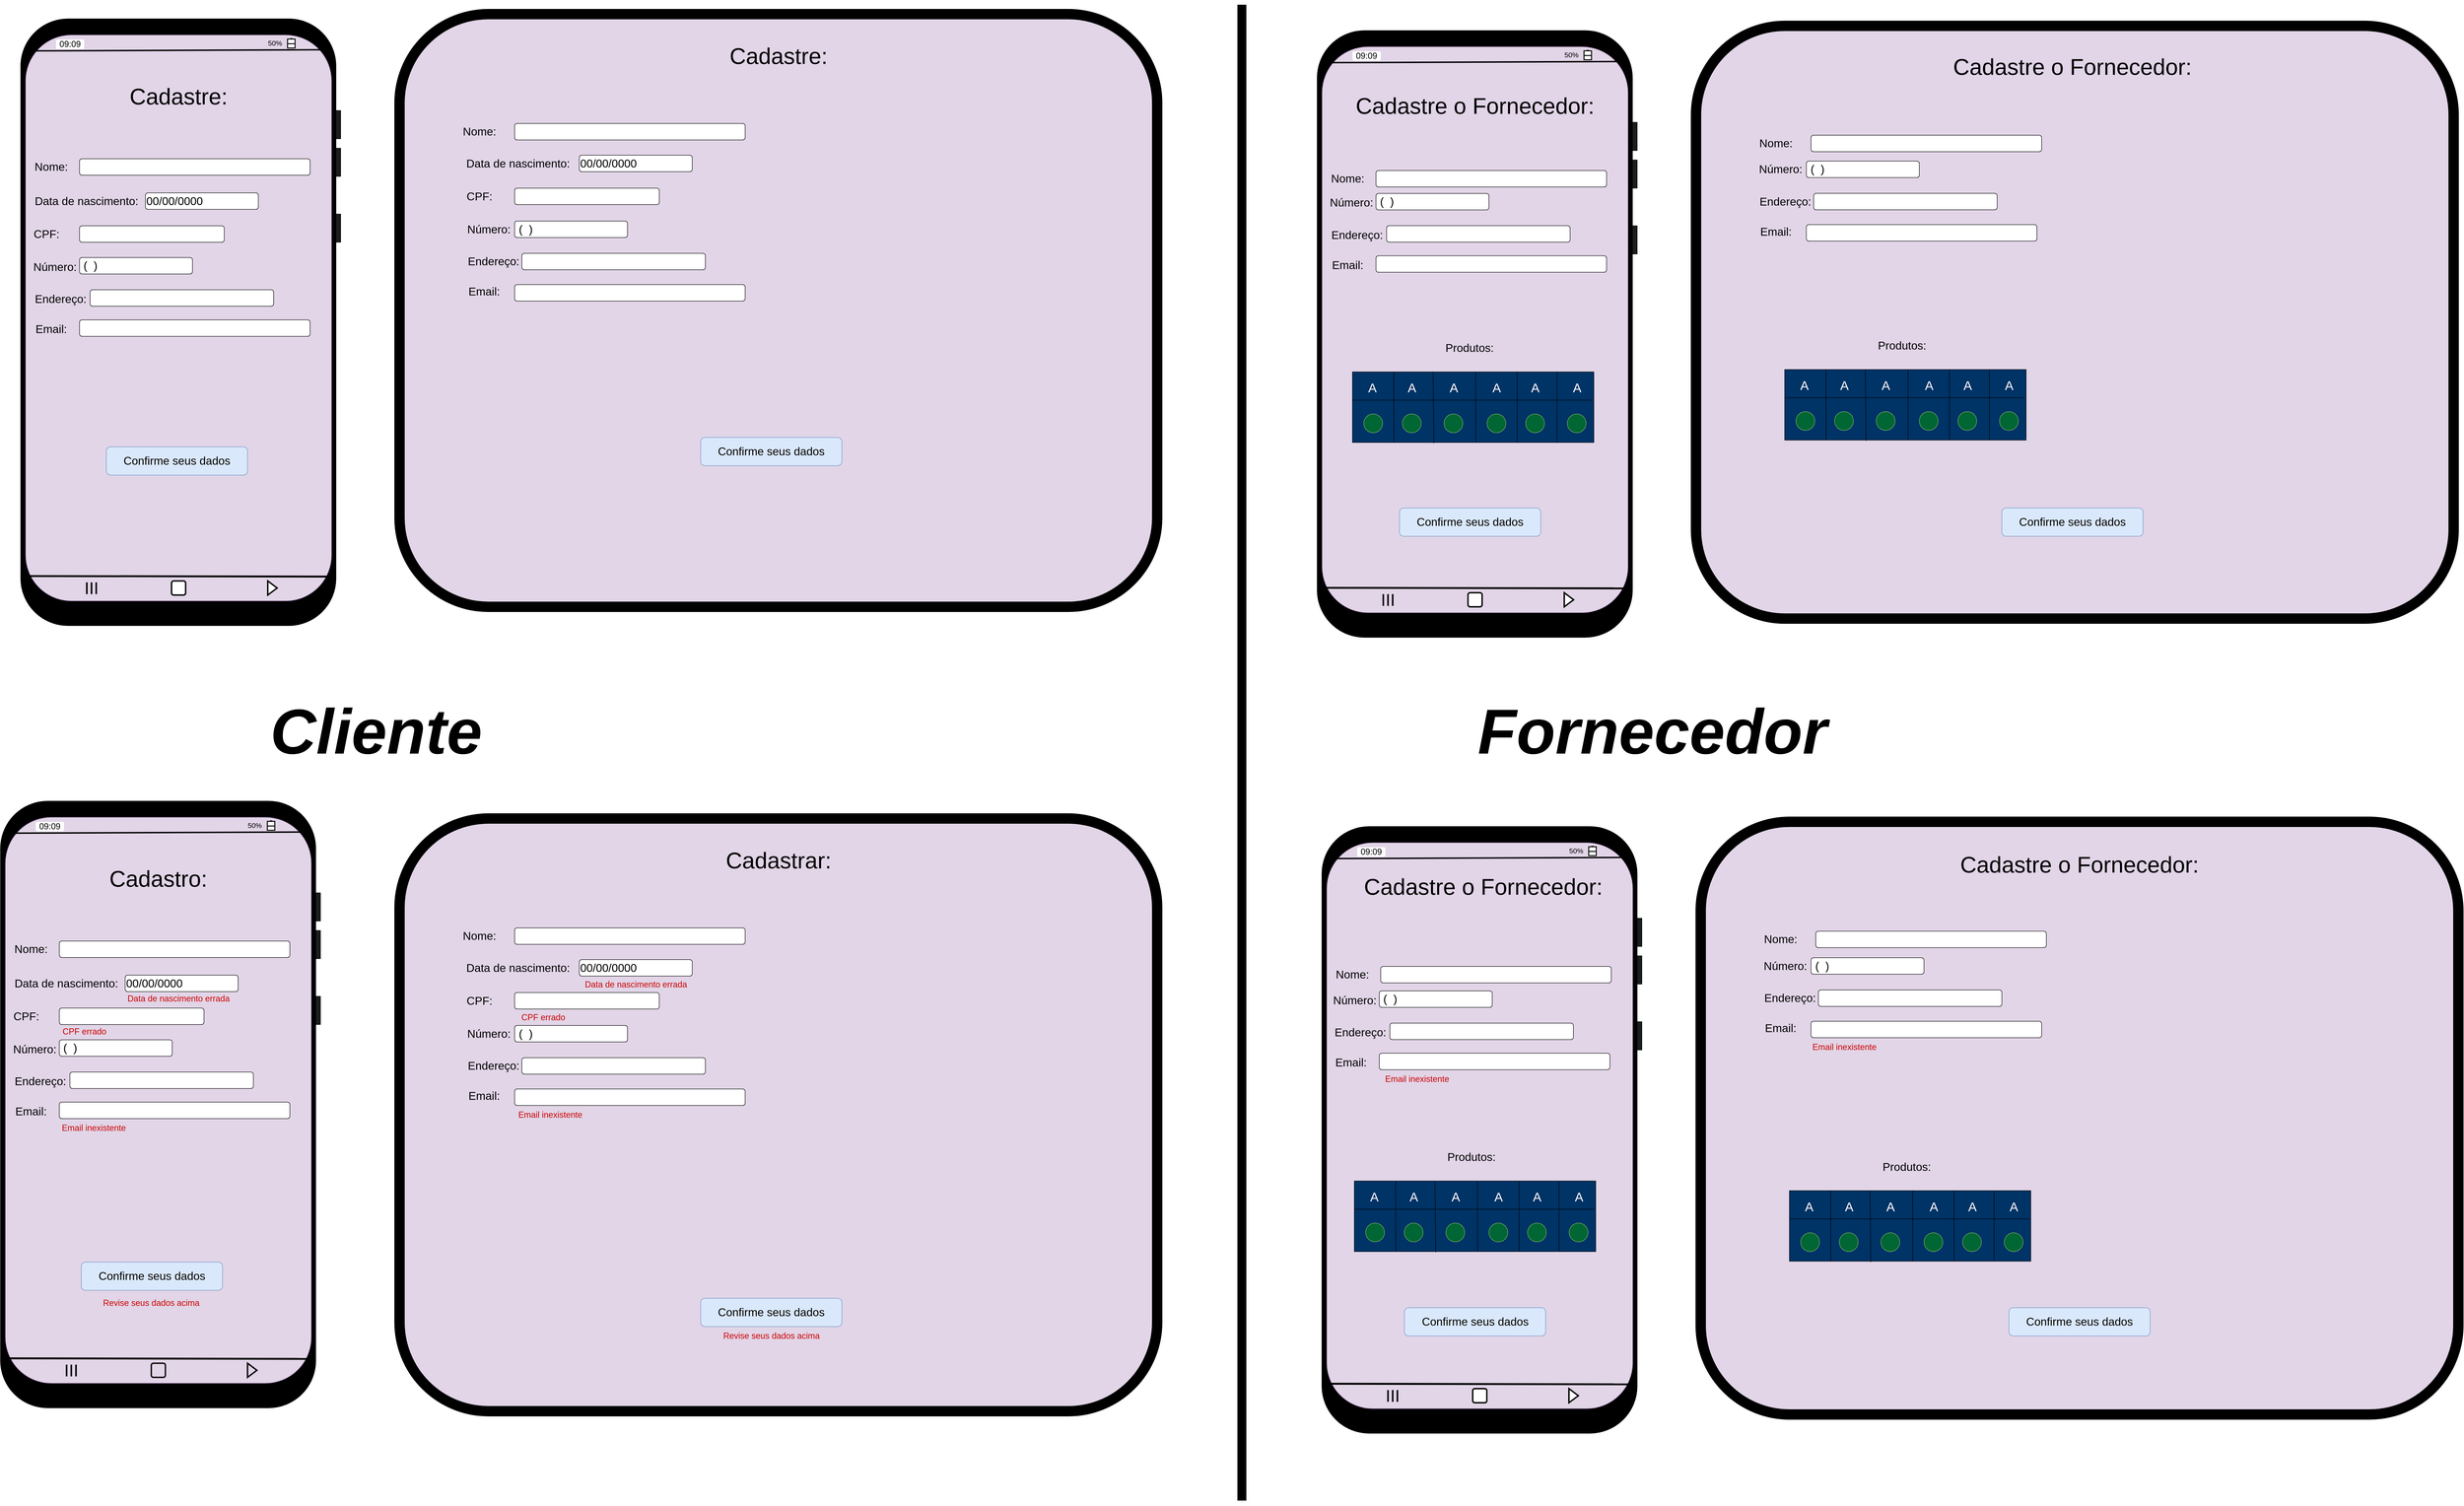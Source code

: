 <mxfile version="24.4.13" type="device">
  <diagram name="Página-1" id="sZ-v1k9veXdMkWaJkyul">
    <mxGraphModel dx="8740" dy="4760" grid="1" gridSize="10" guides="1" tooltips="1" connect="1" arrows="1" fold="1" page="1" pageScale="1" pageWidth="900" pageHeight="1600" math="0" shadow="0">
      <root>
        <mxCell id="0" />
        <mxCell id="1" parent="0" />
        <mxCell id="c7MM0BXsf6-znOWUcBnT-1" value="" style="rounded=1;whiteSpace=wrap;html=1;rotation=90;fillColor=#000000;" parent="1" vertex="1">
          <mxGeometry x="-195" y="350" width="1290" height="670" as="geometry" />
        </mxCell>
        <mxCell id="c7MM0BXsf6-znOWUcBnT-3" value="" style="rounded=1;whiteSpace=wrap;html=1;rotation=90;fillColor=#e1d5e7;strokeColor=#9673a6;" parent="1" vertex="1">
          <mxGeometry x="-151" y="351" width="1203" height="650" as="geometry" />
        </mxCell>
        <mxCell id="c7MM0BXsf6-znOWUcBnT-5" value="&lt;span style=&quot;font-size: 36px;&quot;&gt;III&lt;/span&gt;" style="text;html=1;align=center;verticalAlign=middle;resizable=0;points=[];autosize=1;strokeColor=none;fillColor=none;" parent="1" vertex="1">
          <mxGeometry x="240" y="1220" width="50" height="60" as="geometry" />
        </mxCell>
        <mxCell id="c7MM0BXsf6-znOWUcBnT-8" value="" style="endArrow=none;html=1;rounded=0;exitX=0.956;exitY=0.992;exitDx=0;exitDy=0;exitPerimeter=0;entryX=0.957;entryY=0.011;entryDx=0;entryDy=0;entryPerimeter=0;strokeWidth=4;" parent="1" source="c7MM0BXsf6-znOWUcBnT-3" target="c7MM0BXsf6-znOWUcBnT-3" edge="1">
          <mxGeometry width="50" height="50" relative="1" as="geometry">
            <mxPoint x="630" y="840" as="sourcePoint" />
            <mxPoint x="760" y="1225" as="targetPoint" />
            <Array as="points" />
          </mxGeometry>
        </mxCell>
        <mxCell id="c7MM0BXsf6-znOWUcBnT-9" value="" style="rounded=1;whiteSpace=wrap;html=1;strokeWidth=3;" parent="1" vertex="1">
          <mxGeometry x="435.5" y="1235" width="30" height="30" as="geometry" />
        </mxCell>
        <mxCell id="c7MM0BXsf6-znOWUcBnT-11" value="" style="triangle;whiteSpace=wrap;html=1;strokeWidth=3;" parent="1" vertex="1">
          <mxGeometry x="640" y="1235" width="20" height="30" as="geometry" />
        </mxCell>
        <mxCell id="c7MM0BXsf6-znOWUcBnT-12" value="" style="endArrow=none;html=1;rounded=0;exitX=0.028;exitY=0.972;exitDx=0;exitDy=0;exitPerimeter=0;entryX=0.026;entryY=0.031;entryDx=0;entryDy=0;entryPerimeter=0;strokeWidth=3;" parent="1" source="c7MM0BXsf6-znOWUcBnT-3" target="c7MM0BXsf6-znOWUcBnT-3" edge="1">
          <mxGeometry width="50" height="50" relative="1" as="geometry">
            <mxPoint x="156.05" y="110.0" as="sourcePoint" />
            <mxPoint x="744.95" y="113.609" as="targetPoint" />
          </mxGeometry>
        </mxCell>
        <mxCell id="c7MM0BXsf6-znOWUcBnT-13" value="&lt;font style=&quot;font-size: 18px;&quot;&gt;09:09&lt;/font&gt;" style="text;html=1;align=center;verticalAlign=middle;whiteSpace=wrap;rounded=1;strokeWidth=22;fillColor=default;perimeterSpacing=0;shadow=0;glass=0;" parent="1" vertex="1">
          <mxGeometry x="190" y="84" width="60" height="20" as="geometry" />
        </mxCell>
        <mxCell id="c7MM0BXsf6-znOWUcBnT-14" value="" style="html=1;verticalLabelPosition=bottom;align=center;labelBackgroundColor=#ffffff;verticalAlign=top;strokeWidth=2;strokeColor=#000000;shadow=0;dashed=0;shape=mxgraph.ios7.icons.battery;rotation=-90;" parent="1" vertex="1">
          <mxGeometry x="680" y="84" width="20" height="16" as="geometry" />
        </mxCell>
        <mxCell id="c7MM0BXsf6-znOWUcBnT-22" value="&lt;p style=&quot;line-height: 230%;&quot;&gt;&lt;font style=&quot;font-size: 15px;&quot;&gt;50&lt;/font&gt;&lt;font style=&quot;font-size: 15px;&quot;&gt;%&lt;/font&gt;&lt;/p&gt;" style="text;html=1;align=center;verticalAlign=middle;resizable=0;points=[];autosize=1;strokeColor=none;fillColor=none;strokeWidth=4;" parent="1" vertex="1">
          <mxGeometry x="630" y="57" width="50" height="70" as="geometry" />
        </mxCell>
        <mxCell id="jbtWRG4-Om_oGCKJFVXr-2" value="" style="rounded=0;whiteSpace=wrap;html=1;rotation=90;strokeWidth=1;fillColor=#1B1D1F;strokeColor=#000000;" parent="1" vertex="1">
          <mxGeometry x="760" y="260" width="60" height="10" as="geometry" />
        </mxCell>
        <mxCell id="jbtWRG4-Om_oGCKJFVXr-4" value="" style="rounded=0;whiteSpace=wrap;html=1;rotation=90;strokeWidth=1;fillColor=#1B1D1F;strokeColor=#000000;" parent="1" vertex="1">
          <mxGeometry x="760" y="340" width="60" height="10" as="geometry" />
        </mxCell>
        <mxCell id="jbtWRG4-Om_oGCKJFVXr-7" value="" style="rounded=0;whiteSpace=wrap;html=1;rotation=90;strokeWidth=1;fillColor=#1B1D1F;strokeColor=#000000;" parent="1" vertex="1">
          <mxGeometry x="760" y="480" width="60" height="10" as="geometry" />
        </mxCell>
        <mxCell id="hi-2i126p7PNtdoof6Qo-3" value="&lt;font style=&quot;font-size: 48px;&quot;&gt;Cadastre:&lt;/font&gt;" style="text;html=1;align=center;verticalAlign=middle;whiteSpace=wrap;rounded=0;" parent="1" vertex="1">
          <mxGeometry x="248" y="190" width="404.5" height="30" as="geometry" />
        </mxCell>
        <mxCell id="hi-2i126p7PNtdoof6Qo-4" value="&lt;font style=&quot;font-size: 24px;&quot;&gt;Nome:&lt;/font&gt;" style="text;html=1;align=center;verticalAlign=middle;whiteSpace=wrap;rounded=0;" parent="1" vertex="1">
          <mxGeometry x="150" y="335" width="60" height="40" as="geometry" />
        </mxCell>
        <mxCell id="hi-2i126p7PNtdoof6Qo-5" value="" style="rounded=1;whiteSpace=wrap;html=1;" parent="1" vertex="1">
          <mxGeometry x="240" y="337.5" width="490" height="35" as="geometry" />
        </mxCell>
        <mxCell id="hi-2i126p7PNtdoof6Qo-6" value="&lt;font style=&quot;font-size: 24px;&quot;&gt;00/00/0000&lt;/font&gt;" style="rounded=1;whiteSpace=wrap;html=1;align=left;" parent="1" vertex="1">
          <mxGeometry x="380" y="410" width="240" height="35" as="geometry" />
        </mxCell>
        <mxCell id="hi-2i126p7PNtdoof6Qo-7" value="&lt;font style=&quot;font-size: 24px;&quot;&gt;CPF:&lt;/font&gt;" style="text;html=1;align=center;verticalAlign=middle;whiteSpace=wrap;rounded=0;" parent="1" vertex="1">
          <mxGeometry x="140" y="477.5" width="60" height="40" as="geometry" />
        </mxCell>
        <mxCell id="hi-2i126p7PNtdoof6Qo-9" value="&lt;font style=&quot;font-size: 24px;&quot;&gt;Número:&lt;/font&gt;" style="text;html=1;align=center;verticalAlign=middle;whiteSpace=wrap;rounded=0;" parent="1" vertex="1">
          <mxGeometry x="158" y="547.5" width="60" height="40" as="geometry" />
        </mxCell>
        <mxCell id="hi-2i126p7PNtdoof6Qo-10" value="&lt;font style=&quot;font-size: 24px;&quot;&gt;&amp;nbsp;(&amp;nbsp; )&lt;/font&gt;" style="rounded=1;whiteSpace=wrap;html=1;align=left;" parent="1" vertex="1">
          <mxGeometry x="240" y="547.5" width="240" height="35" as="geometry" />
        </mxCell>
        <mxCell id="hi-2i126p7PNtdoof6Qo-12" value="&lt;span style=&quot;font-size: 24px;&quot;&gt;Email:&lt;/span&gt;" style="text;html=1;align=center;verticalAlign=middle;whiteSpace=wrap;rounded=0;" parent="1" vertex="1">
          <mxGeometry x="150" y="680" width="60" height="40" as="geometry" />
        </mxCell>
        <mxCell id="hi-2i126p7PNtdoof6Qo-13" value="" style="rounded=1;whiteSpace=wrap;html=1;" parent="1" vertex="1">
          <mxGeometry x="240" y="680" width="490" height="35" as="geometry" />
        </mxCell>
        <mxCell id="hi-2i126p7PNtdoof6Qo-14" value="&lt;span style=&quot;font-size: 24px;&quot;&gt;Endereço:&lt;/span&gt;" style="text;html=1;align=center;verticalAlign=middle;whiteSpace=wrap;rounded=0;" parent="1" vertex="1">
          <mxGeometry x="170" y="616" width="60" height="40" as="geometry" />
        </mxCell>
        <mxCell id="hi-2i126p7PNtdoof6Qo-15" value="" style="rounded=1;whiteSpace=wrap;html=1;" parent="1" vertex="1">
          <mxGeometry x="262.5" y="616" width="390" height="35" as="geometry" />
        </mxCell>
        <mxCell id="hi-2i126p7PNtdoof6Qo-22" value="&lt;span style=&quot;font-size: 24px;&quot;&gt;Data de nascimento:&lt;/span&gt;" style="text;html=1;align=center;verticalAlign=middle;whiteSpace=wrap;rounded=0;" parent="1" vertex="1">
          <mxGeometry x="140" y="407.5" width="230" height="40" as="geometry" />
        </mxCell>
        <mxCell id="hi-2i126p7PNtdoof6Qo-23" value="" style="rounded=1;whiteSpace=wrap;html=1;align=left;" parent="1" vertex="1">
          <mxGeometry x="240" y="480" width="307.5" height="35" as="geometry" />
        </mxCell>
        <mxCell id="hi-2i126p7PNtdoof6Qo-25" value="" style="rounded=1;whiteSpace=wrap;html=1;strokeWidth=22;fillColor=#e1d5e7;strokeColor=#000000;" parent="1" vertex="1">
          <mxGeometry x="920" y="30" width="1610" height="1260" as="geometry" />
        </mxCell>
        <mxCell id="hi-2i126p7PNtdoof6Qo-26" value="&lt;font style=&quot;font-size: 24px;&quot;&gt;Nome:&lt;/font&gt;" style="text;html=1;align=center;verticalAlign=middle;whiteSpace=wrap;rounded=0;" parent="1" vertex="1">
          <mxGeometry x="1060" y="260" width="60" height="40" as="geometry" />
        </mxCell>
        <mxCell id="hi-2i126p7PNtdoof6Qo-27" value="&lt;font style=&quot;font-size: 24px;&quot;&gt;00/00/0000&lt;/font&gt;" style="rounded=1;whiteSpace=wrap;html=1;align=left;" parent="1" vertex="1">
          <mxGeometry x="1302" y="330" width="240" height="35" as="geometry" />
        </mxCell>
        <mxCell id="hi-2i126p7PNtdoof6Qo-28" value="&lt;font style=&quot;font-size: 24px;&quot;&gt;CPF:&lt;/font&gt;" style="text;html=1;align=center;verticalAlign=middle;whiteSpace=wrap;rounded=0;" parent="1" vertex="1">
          <mxGeometry x="1060" y="397.5" width="60" height="40" as="geometry" />
        </mxCell>
        <mxCell id="hi-2i126p7PNtdoof6Qo-29" value="&lt;font style=&quot;font-size: 24px;&quot;&gt;Número:&lt;/font&gt;" style="text;html=1;align=center;verticalAlign=middle;whiteSpace=wrap;rounded=0;" parent="1" vertex="1">
          <mxGeometry x="1080" y="467.5" width="60" height="40" as="geometry" />
        </mxCell>
        <mxCell id="hi-2i126p7PNtdoof6Qo-30" value="&lt;font style=&quot;font-size: 24px;&quot;&gt;&amp;nbsp;(&amp;nbsp; )&lt;/font&gt;" style="rounded=1;whiteSpace=wrap;html=1;align=left;" parent="1" vertex="1">
          <mxGeometry x="1164.5" y="470" width="240" height="35" as="geometry" />
        </mxCell>
        <mxCell id="hi-2i126p7PNtdoof6Qo-31" value="&lt;span style=&quot;font-size: 24px;&quot;&gt;Email:&lt;/span&gt;" style="text;html=1;align=center;verticalAlign=middle;whiteSpace=wrap;rounded=0;" parent="1" vertex="1">
          <mxGeometry x="1070" y="600" width="60" height="40" as="geometry" />
        </mxCell>
        <mxCell id="hi-2i126p7PNtdoof6Qo-32" value="&lt;span style=&quot;font-size: 24px;&quot;&gt;Endereço:&lt;/span&gt;" style="text;html=1;align=center;verticalAlign=middle;whiteSpace=wrap;rounded=0;" parent="1" vertex="1">
          <mxGeometry x="1090" y="536" width="60" height="40" as="geometry" />
        </mxCell>
        <mxCell id="hi-2i126p7PNtdoof6Qo-33" value="&lt;span style=&quot;font-size: 24px;&quot;&gt;Data de nascimento:&lt;/span&gt;" style="text;html=1;align=center;verticalAlign=middle;whiteSpace=wrap;rounded=0;" parent="1" vertex="1">
          <mxGeometry x="1052" y="327.5" width="240" height="40" as="geometry" />
        </mxCell>
        <mxCell id="hi-2i126p7PNtdoof6Qo-34" value="" style="rounded=1;whiteSpace=wrap;html=1;align=left;" parent="1" vertex="1">
          <mxGeometry x="1164.5" y="400" width="307.5" height="35" as="geometry" />
        </mxCell>
        <mxCell id="hi-2i126p7PNtdoof6Qo-37" value="&lt;font style=&quot;font-size: 24px;&quot;&gt;Confirme seus dados&lt;/font&gt;" style="rounded=1;whiteSpace=wrap;html=1;fillColor=#dae8fc;strokeColor=#6c8ebf;" parent="1" vertex="1">
          <mxGeometry x="297" y="950" width="300" height="60" as="geometry" />
        </mxCell>
        <mxCell id="hi-2i126p7PNtdoof6Qo-41" value="" style="rounded=1;whiteSpace=wrap;html=1;" parent="1" vertex="1">
          <mxGeometry x="1164.5" y="605" width="490" height="35" as="geometry" />
        </mxCell>
        <mxCell id="hi-2i126p7PNtdoof6Qo-42" value="" style="rounded=1;whiteSpace=wrap;html=1;" parent="1" vertex="1">
          <mxGeometry x="1180" y="538.5" width="390" height="35" as="geometry" />
        </mxCell>
        <mxCell id="hi-2i126p7PNtdoof6Qo-43" value="" style="rounded=1;whiteSpace=wrap;html=1;" parent="1" vertex="1">
          <mxGeometry x="1164.5" y="262.5" width="490" height="35" as="geometry" />
        </mxCell>
        <mxCell id="hi-2i126p7PNtdoof6Qo-44" value="" style="rounded=1;whiteSpace=wrap;html=1;rotation=90;fillColor=#000000;" parent="1" vertex="1">
          <mxGeometry x="-238" y="2013" width="1290" height="670" as="geometry" />
        </mxCell>
        <mxCell id="hi-2i126p7PNtdoof6Qo-45" value="" style="rounded=1;whiteSpace=wrap;html=1;rotation=90;fillColor=#e1d5e7;strokeColor=#9673a6;" parent="1" vertex="1">
          <mxGeometry x="-194" y="2014" width="1203" height="650" as="geometry" />
        </mxCell>
        <mxCell id="hi-2i126p7PNtdoof6Qo-46" value="&lt;span style=&quot;font-size: 36px;&quot;&gt;III&lt;/span&gt;" style="text;html=1;align=center;verticalAlign=middle;resizable=0;points=[];autosize=1;strokeColor=none;fillColor=none;" parent="1" vertex="1">
          <mxGeometry x="197" y="2883" width="50" height="60" as="geometry" />
        </mxCell>
        <mxCell id="hi-2i126p7PNtdoof6Qo-47" value="" style="endArrow=none;html=1;rounded=0;exitX=0.956;exitY=0.992;exitDx=0;exitDy=0;exitPerimeter=0;entryX=0.957;entryY=0.011;entryDx=0;entryDy=0;entryPerimeter=0;strokeWidth=4;" parent="1" source="hi-2i126p7PNtdoof6Qo-45" target="hi-2i126p7PNtdoof6Qo-45" edge="1">
          <mxGeometry width="50" height="50" relative="1" as="geometry">
            <mxPoint x="587" y="2503" as="sourcePoint" />
            <mxPoint x="717" y="2888" as="targetPoint" />
            <Array as="points" />
          </mxGeometry>
        </mxCell>
        <mxCell id="hi-2i126p7PNtdoof6Qo-48" value="" style="rounded=1;whiteSpace=wrap;html=1;strokeWidth=3;fillColor=#e1d5e7;strokeColor=#0D0D0D;" parent="1" vertex="1">
          <mxGeometry x="392.5" y="2898" width="30" height="30" as="geometry" />
        </mxCell>
        <mxCell id="hi-2i126p7PNtdoof6Qo-49" value="" style="triangle;whiteSpace=wrap;html=1;strokeWidth=3;fillColor=#e1d5e7;strokeColor=#000000;" parent="1" vertex="1">
          <mxGeometry x="597" y="2898" width="20" height="30" as="geometry" />
        </mxCell>
        <mxCell id="hi-2i126p7PNtdoof6Qo-50" value="" style="endArrow=none;html=1;rounded=0;exitX=0.028;exitY=0.972;exitDx=0;exitDy=0;exitPerimeter=0;entryX=0.026;entryY=0.031;entryDx=0;entryDy=0;entryPerimeter=0;strokeWidth=3;" parent="1" source="hi-2i126p7PNtdoof6Qo-45" target="hi-2i126p7PNtdoof6Qo-45" edge="1">
          <mxGeometry width="50" height="50" relative="1" as="geometry">
            <mxPoint x="113.05" y="1773.0" as="sourcePoint" />
            <mxPoint x="701.95" y="1776.609" as="targetPoint" />
          </mxGeometry>
        </mxCell>
        <mxCell id="hi-2i126p7PNtdoof6Qo-51" value="&lt;font style=&quot;font-size: 18px;&quot;&gt;09:09&lt;/font&gt;" style="text;html=1;align=center;verticalAlign=middle;whiteSpace=wrap;rounded=1;strokeWidth=22;fillColor=default;perimeterSpacing=0;shadow=0;glass=0;" parent="1" vertex="1">
          <mxGeometry x="147" y="1747" width="60" height="20" as="geometry" />
        </mxCell>
        <mxCell id="hi-2i126p7PNtdoof6Qo-52" value="" style="html=1;verticalLabelPosition=bottom;align=center;labelBackgroundColor=#ffffff;verticalAlign=top;strokeWidth=2;strokeColor=#000000;shadow=0;dashed=0;shape=mxgraph.ios7.icons.battery;rotation=-90;" parent="1" vertex="1">
          <mxGeometry x="637" y="1747" width="20" height="16" as="geometry" />
        </mxCell>
        <mxCell id="hi-2i126p7PNtdoof6Qo-53" value="&lt;p style=&quot;line-height: 230%;&quot;&gt;&lt;font style=&quot;font-size: 15px;&quot;&gt;50&lt;/font&gt;&lt;font style=&quot;font-size: 15px;&quot;&gt;%&lt;/font&gt;&lt;/p&gt;" style="text;html=1;align=center;verticalAlign=middle;resizable=0;points=[];autosize=1;strokeColor=none;fillColor=none;strokeWidth=4;" parent="1" vertex="1">
          <mxGeometry x="587" y="1720" width="50" height="70" as="geometry" />
        </mxCell>
        <mxCell id="hi-2i126p7PNtdoof6Qo-54" value="" style="rounded=0;whiteSpace=wrap;html=1;rotation=90;strokeWidth=1;fillColor=#1B1D1F;strokeColor=#000000;" parent="1" vertex="1">
          <mxGeometry x="717" y="1923" width="60" height="10" as="geometry" />
        </mxCell>
        <mxCell id="hi-2i126p7PNtdoof6Qo-55" value="" style="rounded=0;whiteSpace=wrap;html=1;rotation=90;strokeWidth=1;fillColor=#1B1D1F;strokeColor=#000000;" parent="1" vertex="1">
          <mxGeometry x="717" y="2003" width="60" height="10" as="geometry" />
        </mxCell>
        <mxCell id="hi-2i126p7PNtdoof6Qo-56" value="" style="rounded=0;whiteSpace=wrap;html=1;rotation=90;strokeWidth=1;fillColor=#1B1D1F;strokeColor=#000000;" parent="1" vertex="1">
          <mxGeometry x="717" y="2143" width="60" height="10" as="geometry" />
        </mxCell>
        <mxCell id="hi-2i126p7PNtdoof6Qo-57" value="&lt;font style=&quot;font-size: 48px;&quot;&gt;Cadastro:&lt;/font&gt;" style="text;html=1;align=center;verticalAlign=middle;whiteSpace=wrap;rounded=0;" parent="1" vertex="1">
          <mxGeometry x="205" y="1853" width="404.5" height="30" as="geometry" />
        </mxCell>
        <mxCell id="hi-2i126p7PNtdoof6Qo-58" value="&lt;font style=&quot;font-size: 24px;&quot;&gt;Nome:&lt;/font&gt;" style="text;html=1;align=center;verticalAlign=middle;whiteSpace=wrap;rounded=0;" parent="1" vertex="1">
          <mxGeometry x="107" y="1998" width="60" height="40" as="geometry" />
        </mxCell>
        <mxCell id="hi-2i126p7PNtdoof6Qo-59" value="" style="rounded=1;whiteSpace=wrap;html=1;" parent="1" vertex="1">
          <mxGeometry x="197" y="2000.5" width="490" height="35" as="geometry" />
        </mxCell>
        <mxCell id="hi-2i126p7PNtdoof6Qo-60" value="&lt;font style=&quot;font-size: 24px;&quot;&gt;00/00/0000&lt;/font&gt;" style="rounded=1;whiteSpace=wrap;html=1;align=left;" parent="1" vertex="1">
          <mxGeometry x="337" y="2073" width="240" height="35" as="geometry" />
        </mxCell>
        <mxCell id="hi-2i126p7PNtdoof6Qo-61" value="&lt;font style=&quot;font-size: 24px;&quot;&gt;CPF:&lt;/font&gt;" style="text;html=1;align=center;verticalAlign=middle;whiteSpace=wrap;rounded=0;" parent="1" vertex="1">
          <mxGeometry x="97" y="2140.5" width="60" height="40" as="geometry" />
        </mxCell>
        <mxCell id="hi-2i126p7PNtdoof6Qo-62" value="&lt;font style=&quot;font-size: 24px;&quot;&gt;Número:&lt;/font&gt;" style="text;html=1;align=center;verticalAlign=middle;whiteSpace=wrap;rounded=0;" parent="1" vertex="1">
          <mxGeometry x="115" y="2210.5" width="60" height="40" as="geometry" />
        </mxCell>
        <mxCell id="hi-2i126p7PNtdoof6Qo-63" value="&lt;font style=&quot;font-size: 24px;&quot;&gt;&amp;nbsp;(&amp;nbsp; )&lt;/font&gt;" style="rounded=1;whiteSpace=wrap;html=1;align=left;" parent="1" vertex="1">
          <mxGeometry x="197" y="2210.5" width="240" height="35" as="geometry" />
        </mxCell>
        <mxCell id="hi-2i126p7PNtdoof6Qo-64" value="&lt;span style=&quot;font-size: 24px;&quot;&gt;Email:&lt;/span&gt;" style="text;html=1;align=center;verticalAlign=middle;whiteSpace=wrap;rounded=0;" parent="1" vertex="1">
          <mxGeometry x="107" y="2343" width="60" height="40" as="geometry" />
        </mxCell>
        <mxCell id="hi-2i126p7PNtdoof6Qo-65" value="" style="rounded=1;whiteSpace=wrap;html=1;" parent="1" vertex="1">
          <mxGeometry x="197" y="2343" width="490" height="35" as="geometry" />
        </mxCell>
        <mxCell id="hi-2i126p7PNtdoof6Qo-66" value="&lt;span style=&quot;font-size: 24px;&quot;&gt;Endereço:&lt;/span&gt;" style="text;html=1;align=center;verticalAlign=middle;whiteSpace=wrap;rounded=0;" parent="1" vertex="1">
          <mxGeometry x="127" y="2279" width="60" height="40" as="geometry" />
        </mxCell>
        <mxCell id="hi-2i126p7PNtdoof6Qo-67" value="" style="rounded=1;whiteSpace=wrap;html=1;" parent="1" vertex="1">
          <mxGeometry x="219.5" y="2279" width="390" height="35" as="geometry" />
        </mxCell>
        <mxCell id="hi-2i126p7PNtdoof6Qo-68" value="&lt;span style=&quot;font-size: 24px;&quot;&gt;Data de nascimento:&lt;/span&gt;" style="text;html=1;align=center;verticalAlign=middle;whiteSpace=wrap;rounded=0;" parent="1" vertex="1">
          <mxGeometry x="97" y="2070.5" width="230" height="40" as="geometry" />
        </mxCell>
        <mxCell id="hi-2i126p7PNtdoof6Qo-69" value="" style="rounded=1;whiteSpace=wrap;html=1;align=left;" parent="1" vertex="1">
          <mxGeometry x="197" y="2143" width="307.5" height="35" as="geometry" />
        </mxCell>
        <mxCell id="hi-2i126p7PNtdoof6Qo-70" value="&lt;font style=&quot;font-size: 24px;&quot;&gt;Confirme seus dados&lt;/font&gt;" style="rounded=1;whiteSpace=wrap;html=1;fillColor=#dae8fc;strokeColor=#6c8ebf;" parent="1" vertex="1">
          <mxGeometry x="243.75" y="2683" width="300" height="60" as="geometry" />
        </mxCell>
        <mxCell id="hi-2i126p7PNtdoof6Qo-72" value="&lt;font color=&quot;#cc0000&quot; style=&quot;font-size: 18px;&quot;&gt;Data de nascimento errada&lt;/font&gt;" style="text;html=1;align=center;verticalAlign=middle;resizable=0;points=[];autosize=1;strokeColor=none;fillColor=none;" parent="1" vertex="1">
          <mxGeometry x="330" y="2103" width="240" height="40" as="geometry" />
        </mxCell>
        <mxCell id="hi-2i126p7PNtdoof6Qo-73" value="&lt;font color=&quot;#cc0000&quot; style=&quot;font-size: 18px;&quot;&gt;CPF errado&lt;/font&gt;" style="text;html=1;align=center;verticalAlign=middle;resizable=0;points=[];autosize=1;strokeColor=none;fillColor=none;" parent="1" vertex="1">
          <mxGeometry x="190" y="2173" width="120" height="40" as="geometry" />
        </mxCell>
        <mxCell id="hi-2i126p7PNtdoof6Qo-74" value="&lt;font color=&quot;#cc0000&quot;&gt;&lt;span style=&quot;font-size: 18px;&quot;&gt;Email inexistente&lt;/span&gt;&lt;/font&gt;" style="text;html=1;align=center;verticalAlign=middle;resizable=0;points=[];autosize=1;strokeColor=none;fillColor=none;" parent="1" vertex="1">
          <mxGeometry x="190" y="2378" width="160" height="40" as="geometry" />
        </mxCell>
        <mxCell id="hi-2i126p7PNtdoof6Qo-75" value="&lt;font color=&quot;#cc0000&quot;&gt;&lt;span style=&quot;font-size: 18px;&quot;&gt;Revise seus dados acima&lt;/span&gt;&lt;/font&gt;" style="text;html=1;align=center;verticalAlign=middle;resizable=0;points=[];autosize=1;strokeColor=none;fillColor=none;" parent="1" vertex="1">
          <mxGeometry x="276.75" y="2750" width="230" height="40" as="geometry" />
        </mxCell>
        <mxCell id="hi-2i126p7PNtdoof6Qo-76" value="&lt;font style=&quot;font-size: 48px;&quot;&gt;Cadastre:&lt;/font&gt;" style="text;html=1;align=center;verticalAlign=middle;whiteSpace=wrap;rounded=0;" parent="1" vertex="1">
          <mxGeometry x="1522.75" y="104" width="404.5" height="30" as="geometry" />
        </mxCell>
        <mxCell id="hi-2i126p7PNtdoof6Qo-77" value="&lt;font style=&quot;font-size: 24px;&quot;&gt;Confirme seus dados&lt;/font&gt;" style="rounded=1;whiteSpace=wrap;html=1;fillColor=#dae8fc;strokeColor=#6c8ebf;" parent="1" vertex="1">
          <mxGeometry x="1560" y="930" width="300" height="60" as="geometry" />
        </mxCell>
        <mxCell id="hi-2i126p7PNtdoof6Qo-78" value="" style="rounded=1;whiteSpace=wrap;html=1;strokeWidth=22;fillColor=#e1d5e7;strokeColor=#000000;" parent="1" vertex="1">
          <mxGeometry x="920" y="1740" width="1610" height="1260" as="geometry" />
        </mxCell>
        <mxCell id="hi-2i126p7PNtdoof6Qo-79" value="&lt;font style=&quot;font-size: 24px;&quot;&gt;Nome:&lt;/font&gt;" style="text;html=1;align=center;verticalAlign=middle;whiteSpace=wrap;rounded=0;" parent="1" vertex="1">
          <mxGeometry x="1060" y="1970" width="60" height="40" as="geometry" />
        </mxCell>
        <mxCell id="hi-2i126p7PNtdoof6Qo-80" value="&lt;font style=&quot;font-size: 24px;&quot;&gt;00/00/0000&lt;/font&gt;" style="rounded=1;whiteSpace=wrap;html=1;align=left;" parent="1" vertex="1">
          <mxGeometry x="1302" y="2040" width="240" height="35" as="geometry" />
        </mxCell>
        <mxCell id="hi-2i126p7PNtdoof6Qo-81" value="&lt;font style=&quot;font-size: 24px;&quot;&gt;CPF:&lt;/font&gt;" style="text;html=1;align=center;verticalAlign=middle;whiteSpace=wrap;rounded=0;" parent="1" vertex="1">
          <mxGeometry x="1060" y="2107.5" width="60" height="40" as="geometry" />
        </mxCell>
        <mxCell id="hi-2i126p7PNtdoof6Qo-82" value="&lt;font style=&quot;font-size: 24px;&quot;&gt;Número:&lt;/font&gt;" style="text;html=1;align=center;verticalAlign=middle;whiteSpace=wrap;rounded=0;" parent="1" vertex="1">
          <mxGeometry x="1080" y="2177.5" width="60" height="40" as="geometry" />
        </mxCell>
        <mxCell id="hi-2i126p7PNtdoof6Qo-83" value="&lt;font style=&quot;font-size: 24px;&quot;&gt;&amp;nbsp;(&amp;nbsp; )&lt;/font&gt;" style="rounded=1;whiteSpace=wrap;html=1;align=left;" parent="1" vertex="1">
          <mxGeometry x="1164.5" y="2180" width="240" height="35" as="geometry" />
        </mxCell>
        <mxCell id="hi-2i126p7PNtdoof6Qo-84" value="&lt;span style=&quot;font-size: 24px;&quot;&gt;Email:&lt;/span&gt;" style="text;html=1;align=center;verticalAlign=middle;whiteSpace=wrap;rounded=0;" parent="1" vertex="1">
          <mxGeometry x="1070" y="2310" width="60" height="40" as="geometry" />
        </mxCell>
        <mxCell id="hi-2i126p7PNtdoof6Qo-85" value="&lt;span style=&quot;font-size: 24px;&quot;&gt;Endereço:&lt;/span&gt;" style="text;html=1;align=center;verticalAlign=middle;whiteSpace=wrap;rounded=0;" parent="1" vertex="1">
          <mxGeometry x="1090" y="2246" width="60" height="40" as="geometry" />
        </mxCell>
        <mxCell id="hi-2i126p7PNtdoof6Qo-86" value="&lt;span style=&quot;font-size: 24px;&quot;&gt;Data de nascimento:&lt;/span&gt;" style="text;html=1;align=center;verticalAlign=middle;whiteSpace=wrap;rounded=0;" parent="1" vertex="1">
          <mxGeometry x="1052" y="2037.5" width="240" height="40" as="geometry" />
        </mxCell>
        <mxCell id="hi-2i126p7PNtdoof6Qo-87" value="" style="rounded=1;whiteSpace=wrap;html=1;align=left;" parent="1" vertex="1">
          <mxGeometry x="1164.5" y="2110" width="307.5" height="35" as="geometry" />
        </mxCell>
        <mxCell id="hi-2i126p7PNtdoof6Qo-88" value="" style="rounded=1;whiteSpace=wrap;html=1;" parent="1" vertex="1">
          <mxGeometry x="1164.5" y="2315" width="490" height="35" as="geometry" />
        </mxCell>
        <mxCell id="hi-2i126p7PNtdoof6Qo-89" value="" style="rounded=1;whiteSpace=wrap;html=1;" parent="1" vertex="1">
          <mxGeometry x="1180" y="2248.5" width="390" height="35" as="geometry" />
        </mxCell>
        <mxCell id="hi-2i126p7PNtdoof6Qo-90" value="" style="rounded=1;whiteSpace=wrap;html=1;" parent="1" vertex="1">
          <mxGeometry x="1164.5" y="1972.5" width="490" height="35" as="geometry" />
        </mxCell>
        <mxCell id="hi-2i126p7PNtdoof6Qo-91" value="&lt;span style=&quot;font-size: 48px;&quot;&gt;Cadastrar:&lt;/span&gt;" style="text;html=1;align=center;verticalAlign=middle;whiteSpace=wrap;rounded=0;" parent="1" vertex="1">
          <mxGeometry x="1522.75" y="1814" width="404.5" height="30" as="geometry" />
        </mxCell>
        <mxCell id="hi-2i126p7PNtdoof6Qo-92" value="&lt;font style=&quot;font-size: 24px;&quot;&gt;Confirme seus dados&lt;/font&gt;" style="rounded=1;whiteSpace=wrap;html=1;fillColor=#dae8fc;strokeColor=#6c8ebf;" parent="1" vertex="1">
          <mxGeometry x="1560" y="2760" width="300" height="60" as="geometry" />
        </mxCell>
        <mxCell id="hi-2i126p7PNtdoof6Qo-93" value="&lt;font color=&quot;#cc0000&quot; style=&quot;font-size: 18px;&quot;&gt;Data de nascimento errada&lt;/font&gt;" style="text;html=1;align=center;verticalAlign=middle;resizable=0;points=[];autosize=1;strokeColor=none;fillColor=none;" parent="1" vertex="1">
          <mxGeometry x="1302" y="2073" width="240" height="40" as="geometry" />
        </mxCell>
        <mxCell id="hi-2i126p7PNtdoof6Qo-94" value="&lt;font color=&quot;#cc0000&quot; style=&quot;font-size: 18px;&quot;&gt;CPF errado&lt;/font&gt;" style="text;html=1;align=center;verticalAlign=middle;resizable=0;points=[];autosize=1;strokeColor=none;fillColor=none;" parent="1" vertex="1">
          <mxGeometry x="1164.5" y="2143" width="120" height="40" as="geometry" />
        </mxCell>
        <mxCell id="hi-2i126p7PNtdoof6Qo-95" value="&lt;font color=&quot;#cc0000&quot;&gt;&lt;span style=&quot;font-size: 18px;&quot;&gt;Email inexistente&lt;/span&gt;&lt;/font&gt;" style="text;html=1;align=center;verticalAlign=middle;resizable=0;points=[];autosize=1;strokeColor=none;fillColor=none;" parent="1" vertex="1">
          <mxGeometry x="1160" y="2350" width="160" height="40" as="geometry" />
        </mxCell>
        <mxCell id="hi-2i126p7PNtdoof6Qo-96" value="&lt;font color=&quot;#cc0000&quot;&gt;&lt;span style=&quot;font-size: 18px;&quot;&gt;Revise seus dados acima&lt;/span&gt;&lt;/font&gt;" style="text;html=1;align=center;verticalAlign=middle;resizable=0;points=[];autosize=1;strokeColor=none;fillColor=none;" parent="1" vertex="1">
          <mxGeometry x="1595" y="2820" width="230" height="40" as="geometry" />
        </mxCell>
        <mxCell id="hi-2i126p7PNtdoof6Qo-112" value="" style="endArrow=none;html=1;rounded=0;strokeWidth=19;startSize=0;endSize=0;" parent="1" edge="1">
          <mxGeometry width="50" height="50" relative="1" as="geometry">
            <mxPoint x="2710" y="3190" as="sourcePoint" />
            <mxPoint x="2710" y="10" as="targetPoint" />
            <Array as="points" />
          </mxGeometry>
        </mxCell>
        <mxCell id="hi-2i126p7PNtdoof6Qo-113" value="&lt;font style=&quot;font-size: 135px;&quot;&gt;&lt;b&gt;&lt;i&gt;Cliente&lt;/i&gt;&lt;/b&gt;&lt;/font&gt;" style="text;html=1;align=center;verticalAlign=middle;resizable=0;points=[];autosize=1;strokeColor=none;fillColor=none;" parent="1" vertex="1">
          <mxGeometry x="635" y="1465" width="470" height="180" as="geometry" />
        </mxCell>
        <mxCell id="hi-2i126p7PNtdoof6Qo-199" value="" style="rounded=1;whiteSpace=wrap;html=1;rotation=90;fillColor=#000000;" parent="1" vertex="1">
          <mxGeometry x="2560" y="375" width="1290" height="670" as="geometry" />
        </mxCell>
        <mxCell id="hi-2i126p7PNtdoof6Qo-200" value="" style="rounded=1;whiteSpace=wrap;html=1;rotation=90;fillColor=#e1d5e7;strokeColor=#9673a6;" parent="1" vertex="1">
          <mxGeometry x="2604" y="376" width="1203" height="650" as="geometry" />
        </mxCell>
        <mxCell id="hi-2i126p7PNtdoof6Qo-201" value="&lt;span style=&quot;font-size: 36px;&quot;&gt;III&lt;/span&gt;" style="text;html=1;align=center;verticalAlign=middle;resizable=0;points=[];autosize=1;strokeColor=none;fillColor=none;" parent="1" vertex="1">
          <mxGeometry x="2995" y="1245" width="50" height="60" as="geometry" />
        </mxCell>
        <mxCell id="hi-2i126p7PNtdoof6Qo-202" value="" style="endArrow=none;html=1;rounded=0;exitX=0.956;exitY=0.992;exitDx=0;exitDy=0;exitPerimeter=0;entryX=0.957;entryY=0.011;entryDx=0;entryDy=0;entryPerimeter=0;strokeWidth=4;" parent="1" source="hi-2i126p7PNtdoof6Qo-200" target="hi-2i126p7PNtdoof6Qo-200" edge="1">
          <mxGeometry width="50" height="50" relative="1" as="geometry">
            <mxPoint x="3385" y="865" as="sourcePoint" />
            <mxPoint x="3515" y="1250" as="targetPoint" />
            <Array as="points" />
          </mxGeometry>
        </mxCell>
        <mxCell id="hi-2i126p7PNtdoof6Qo-203" value="" style="rounded=1;whiteSpace=wrap;html=1;strokeWidth=3;" parent="1" vertex="1">
          <mxGeometry x="3190.5" y="1260" width="30" height="30" as="geometry" />
        </mxCell>
        <mxCell id="hi-2i126p7PNtdoof6Qo-204" value="" style="triangle;whiteSpace=wrap;html=1;strokeWidth=3;" parent="1" vertex="1">
          <mxGeometry x="3395" y="1260" width="20" height="30" as="geometry" />
        </mxCell>
        <mxCell id="hi-2i126p7PNtdoof6Qo-205" value="" style="endArrow=none;html=1;rounded=0;exitX=0.028;exitY=0.972;exitDx=0;exitDy=0;exitPerimeter=0;entryX=0.026;entryY=0.031;entryDx=0;entryDy=0;entryPerimeter=0;strokeWidth=3;" parent="1" source="hi-2i126p7PNtdoof6Qo-200" target="hi-2i126p7PNtdoof6Qo-200" edge="1">
          <mxGeometry width="50" height="50" relative="1" as="geometry">
            <mxPoint x="2911.05" y="135.0" as="sourcePoint" />
            <mxPoint x="3499.95" y="138.609" as="targetPoint" />
          </mxGeometry>
        </mxCell>
        <mxCell id="hi-2i126p7PNtdoof6Qo-206" value="&lt;font style=&quot;font-size: 18px;&quot;&gt;09:09&lt;/font&gt;" style="text;html=1;align=center;verticalAlign=middle;whiteSpace=wrap;rounded=1;strokeWidth=22;fillColor=default;perimeterSpacing=0;shadow=0;glass=0;" parent="1" vertex="1">
          <mxGeometry x="2945" y="109" width="60" height="20" as="geometry" />
        </mxCell>
        <mxCell id="hi-2i126p7PNtdoof6Qo-207" value="" style="html=1;verticalLabelPosition=bottom;align=center;labelBackgroundColor=#ffffff;verticalAlign=top;strokeWidth=2;strokeColor=#000000;shadow=0;dashed=0;shape=mxgraph.ios7.icons.battery;rotation=-90;" parent="1" vertex="1">
          <mxGeometry x="3435" y="109" width="20" height="16" as="geometry" />
        </mxCell>
        <mxCell id="hi-2i126p7PNtdoof6Qo-208" value="&lt;p style=&quot;line-height: 230%;&quot;&gt;&lt;font style=&quot;font-size: 15px;&quot;&gt;50&lt;/font&gt;&lt;font style=&quot;font-size: 15px;&quot;&gt;%&lt;/font&gt;&lt;/p&gt;" style="text;html=1;align=center;verticalAlign=middle;resizable=0;points=[];autosize=1;strokeColor=none;fillColor=none;strokeWidth=4;" parent="1" vertex="1">
          <mxGeometry x="3385" y="82" width="50" height="70" as="geometry" />
        </mxCell>
        <mxCell id="hi-2i126p7PNtdoof6Qo-209" value="" style="rounded=0;whiteSpace=wrap;html=1;rotation=90;strokeWidth=1;fillColor=#1B1D1F;strokeColor=#000000;" parent="1" vertex="1">
          <mxGeometry x="3515" y="285" width="60" height="10" as="geometry" />
        </mxCell>
        <mxCell id="hi-2i126p7PNtdoof6Qo-210" value="" style="rounded=0;whiteSpace=wrap;html=1;rotation=90;strokeWidth=1;fillColor=#1B1D1F;strokeColor=#000000;" parent="1" vertex="1">
          <mxGeometry x="3515" y="365" width="60" height="10" as="geometry" />
        </mxCell>
        <mxCell id="hi-2i126p7PNtdoof6Qo-211" value="" style="rounded=0;whiteSpace=wrap;html=1;rotation=90;strokeWidth=1;fillColor=#1B1D1F;strokeColor=#000000;" parent="1" vertex="1">
          <mxGeometry x="3515" y="505" width="60" height="10" as="geometry" />
        </mxCell>
        <mxCell id="hi-2i126p7PNtdoof6Qo-212" value="&lt;font style=&quot;font-size: 48px;&quot;&gt;Cadastre o Fornecedor:&lt;/font&gt;" style="text;html=1;align=center;verticalAlign=middle;whiteSpace=wrap;rounded=0;" parent="1" vertex="1">
          <mxGeometry x="2936.5" y="210" width="537" height="30" as="geometry" />
        </mxCell>
        <mxCell id="hi-2i126p7PNtdoof6Qo-213" value="&lt;font style=&quot;font-size: 24px;&quot;&gt;Nome:&lt;/font&gt;" style="text;html=1;align=center;verticalAlign=middle;whiteSpace=wrap;rounded=0;" parent="1" vertex="1">
          <mxGeometry x="2905" y="360" width="60" height="40" as="geometry" />
        </mxCell>
        <mxCell id="hi-2i126p7PNtdoof6Qo-214" value="" style="rounded=1;whiteSpace=wrap;html=1;" parent="1" vertex="1">
          <mxGeometry x="2995" y="362.5" width="490" height="35" as="geometry" />
        </mxCell>
        <mxCell id="hi-2i126p7PNtdoof6Qo-217" value="&lt;font style=&quot;font-size: 24px;&quot;&gt;Número:&lt;/font&gt;" style="text;html=1;align=center;verticalAlign=middle;whiteSpace=wrap;rounded=0;" parent="1" vertex="1">
          <mxGeometry x="2913" y="411.25" width="60" height="40" as="geometry" />
        </mxCell>
        <mxCell id="hi-2i126p7PNtdoof6Qo-218" value="&lt;font style=&quot;font-size: 24px;&quot;&gt;&amp;nbsp;(&amp;nbsp; )&lt;/font&gt;" style="rounded=1;whiteSpace=wrap;html=1;align=left;" parent="1" vertex="1">
          <mxGeometry x="2995" y="411.25" width="240" height="35" as="geometry" />
        </mxCell>
        <mxCell id="hi-2i126p7PNtdoof6Qo-219" value="&lt;span style=&quot;font-size: 24px;&quot;&gt;Email:&lt;/span&gt;" style="text;html=1;align=center;verticalAlign=middle;whiteSpace=wrap;rounded=0;" parent="1" vertex="1">
          <mxGeometry x="2905" y="543.75" width="60" height="40" as="geometry" />
        </mxCell>
        <mxCell id="hi-2i126p7PNtdoof6Qo-220" value="" style="rounded=1;whiteSpace=wrap;html=1;" parent="1" vertex="1">
          <mxGeometry x="2995" y="543.75" width="490" height="35" as="geometry" />
        </mxCell>
        <mxCell id="hi-2i126p7PNtdoof6Qo-221" value="&lt;span style=&quot;font-size: 24px;&quot;&gt;Endereço:&lt;/span&gt;" style="text;html=1;align=center;verticalAlign=middle;whiteSpace=wrap;rounded=0;" parent="1" vertex="1">
          <mxGeometry x="2925" y="479.75" width="60" height="40" as="geometry" />
        </mxCell>
        <mxCell id="hi-2i126p7PNtdoof6Qo-222" value="" style="rounded=1;whiteSpace=wrap;html=1;" parent="1" vertex="1">
          <mxGeometry x="3017.5" y="479.75" width="390" height="35" as="geometry" />
        </mxCell>
        <mxCell id="hi-2i126p7PNtdoof6Qo-225" value="" style="rounded=1;whiteSpace=wrap;html=1;strokeWidth=22;fillColor=#e1d5e7;strokeColor=#000000;" parent="1" vertex="1">
          <mxGeometry x="3675" y="55" width="1610" height="1260" as="geometry" />
        </mxCell>
        <mxCell id="hi-2i126p7PNtdoof6Qo-226" value="&lt;font style=&quot;font-size: 24px;&quot;&gt;Nome:&lt;/font&gt;" style="text;html=1;align=center;verticalAlign=middle;whiteSpace=wrap;rounded=0;" parent="1" vertex="1">
          <mxGeometry x="3815" y="285" width="60" height="40" as="geometry" />
        </mxCell>
        <mxCell id="hi-2i126p7PNtdoof6Qo-229" value="&lt;font style=&quot;font-size: 24px;&quot;&gt;Número:&lt;/font&gt;" style="text;html=1;align=center;verticalAlign=middle;whiteSpace=wrap;rounded=0;" parent="1" vertex="1">
          <mxGeometry x="3825" y="340" width="60" height="40" as="geometry" />
        </mxCell>
        <mxCell id="hi-2i126p7PNtdoof6Qo-230" value="&lt;font style=&quot;font-size: 24px;&quot;&gt;&amp;nbsp;(&amp;nbsp; )&lt;/font&gt;" style="rounded=1;whiteSpace=wrap;html=1;align=left;" parent="1" vertex="1">
          <mxGeometry x="3909.5" y="342.5" width="240" height="35" as="geometry" />
        </mxCell>
        <mxCell id="hi-2i126p7PNtdoof6Qo-231" value="&lt;span style=&quot;font-size: 24px;&quot;&gt;Email:&lt;/span&gt;" style="text;html=1;align=center;verticalAlign=middle;whiteSpace=wrap;rounded=0;" parent="1" vertex="1">
          <mxGeometry x="3815" y="472.5" width="60" height="40" as="geometry" />
        </mxCell>
        <mxCell id="hi-2i126p7PNtdoof6Qo-232" value="&lt;span style=&quot;font-size: 24px;&quot;&gt;Endereço:&lt;/span&gt;" style="text;html=1;align=center;verticalAlign=middle;whiteSpace=wrap;rounded=0;" parent="1" vertex="1">
          <mxGeometry x="3835" y="408.5" width="60" height="40" as="geometry" />
        </mxCell>
        <mxCell id="hi-2i126p7PNtdoof6Qo-235" value="&lt;font style=&quot;font-size: 24px;&quot;&gt;Confirme seus dados&lt;/font&gt;" style="rounded=1;whiteSpace=wrap;html=1;fillColor=#dae8fc;strokeColor=#6c8ebf;" parent="1" vertex="1">
          <mxGeometry x="3045" y="1080" width="300" height="60" as="geometry" />
        </mxCell>
        <mxCell id="hi-2i126p7PNtdoof6Qo-236" value="" style="rounded=1;whiteSpace=wrap;html=1;" parent="1" vertex="1">
          <mxGeometry x="3909.5" y="477.5" width="490" height="35" as="geometry" />
        </mxCell>
        <mxCell id="hi-2i126p7PNtdoof6Qo-237" value="" style="rounded=1;whiteSpace=wrap;html=1;" parent="1" vertex="1">
          <mxGeometry x="3925" y="411" width="390" height="35" as="geometry" />
        </mxCell>
        <mxCell id="hi-2i126p7PNtdoof6Qo-238" value="" style="rounded=1;whiteSpace=wrap;html=1;" parent="1" vertex="1">
          <mxGeometry x="3919.5" y="287.5" width="490" height="35" as="geometry" />
        </mxCell>
        <mxCell id="hi-2i126p7PNtdoof6Qo-239" value="&lt;span style=&quot;font-size: 48px;&quot;&gt;Cadastre o Fornecedor:&lt;/span&gt;" style="text;html=1;align=center;verticalAlign=middle;whiteSpace=wrap;rounded=0;" parent="1" vertex="1">
          <mxGeometry x="4193.88" y="127" width="562.25" height="30" as="geometry" />
        </mxCell>
        <mxCell id="hi-2i126p7PNtdoof6Qo-240" value="&lt;font style=&quot;font-size: 24px;&quot;&gt;Confirme seus dados&lt;/font&gt;" style="rounded=1;whiteSpace=wrap;html=1;fillColor=#dae8fc;strokeColor=#6c8ebf;" parent="1" vertex="1">
          <mxGeometry x="4325.01" y="1080" width="300" height="60" as="geometry" />
        </mxCell>
        <mxCell id="hi-2i126p7PNtdoof6Qo-241" value="" style="rounded=1;whiteSpace=wrap;html=1;rotation=90;fillColor=#000000;" parent="1" vertex="1">
          <mxGeometry x="2570" y="2067" width="1290" height="670" as="geometry" />
        </mxCell>
        <mxCell id="hi-2i126p7PNtdoof6Qo-242" value="" style="rounded=1;whiteSpace=wrap;html=1;rotation=90;fillColor=#e1d5e7;strokeColor=#9673a6;" parent="1" vertex="1">
          <mxGeometry x="2614" y="2068" width="1203" height="650" as="geometry" />
        </mxCell>
        <mxCell id="hi-2i126p7PNtdoof6Qo-243" value="&lt;span style=&quot;font-size: 36px;&quot;&gt;III&lt;/span&gt;" style="text;html=1;align=center;verticalAlign=middle;resizable=0;points=[];autosize=1;strokeColor=none;fillColor=none;" parent="1" vertex="1">
          <mxGeometry x="3005" y="2937" width="50" height="60" as="geometry" />
        </mxCell>
        <mxCell id="hi-2i126p7PNtdoof6Qo-244" value="" style="endArrow=none;html=1;rounded=0;exitX=0.956;exitY=0.992;exitDx=0;exitDy=0;exitPerimeter=0;entryX=0.957;entryY=0.011;entryDx=0;entryDy=0;entryPerimeter=0;strokeWidth=4;" parent="1" source="hi-2i126p7PNtdoof6Qo-242" target="hi-2i126p7PNtdoof6Qo-242" edge="1">
          <mxGeometry width="50" height="50" relative="1" as="geometry">
            <mxPoint x="3395" y="2557" as="sourcePoint" />
            <mxPoint x="3525" y="2942" as="targetPoint" />
            <Array as="points" />
          </mxGeometry>
        </mxCell>
        <mxCell id="hi-2i126p7PNtdoof6Qo-245" value="" style="rounded=1;whiteSpace=wrap;html=1;strokeWidth=3;" parent="1" vertex="1">
          <mxGeometry x="3200.5" y="2952" width="30" height="30" as="geometry" />
        </mxCell>
        <mxCell id="hi-2i126p7PNtdoof6Qo-246" value="" style="triangle;whiteSpace=wrap;html=1;strokeWidth=3;" parent="1" vertex="1">
          <mxGeometry x="3405" y="2952" width="20" height="30" as="geometry" />
        </mxCell>
        <mxCell id="hi-2i126p7PNtdoof6Qo-247" value="" style="endArrow=none;html=1;rounded=0;exitX=0.028;exitY=0.972;exitDx=0;exitDy=0;exitPerimeter=0;entryX=0.026;entryY=0.031;entryDx=0;entryDy=0;entryPerimeter=0;strokeWidth=3;" parent="1" source="hi-2i126p7PNtdoof6Qo-242" target="hi-2i126p7PNtdoof6Qo-242" edge="1">
          <mxGeometry width="50" height="50" relative="1" as="geometry">
            <mxPoint x="2921.05" y="1827.0" as="sourcePoint" />
            <mxPoint x="3509.95" y="1830.609" as="targetPoint" />
          </mxGeometry>
        </mxCell>
        <mxCell id="hi-2i126p7PNtdoof6Qo-248" value="&lt;font style=&quot;font-size: 18px;&quot;&gt;09:09&lt;/font&gt;" style="text;html=1;align=center;verticalAlign=middle;whiteSpace=wrap;rounded=1;strokeWidth=22;fillColor=default;perimeterSpacing=0;shadow=0;glass=0;" parent="1" vertex="1">
          <mxGeometry x="2955" y="1801" width="60" height="20" as="geometry" />
        </mxCell>
        <mxCell id="hi-2i126p7PNtdoof6Qo-249" value="" style="html=1;verticalLabelPosition=bottom;align=center;labelBackgroundColor=#ffffff;verticalAlign=top;strokeWidth=2;strokeColor=#000000;shadow=0;dashed=0;shape=mxgraph.ios7.icons.battery;rotation=-90;" parent="1" vertex="1">
          <mxGeometry x="3445" y="1801" width="20" height="16" as="geometry" />
        </mxCell>
        <mxCell id="hi-2i126p7PNtdoof6Qo-250" value="&lt;p style=&quot;line-height: 230%;&quot;&gt;&lt;font style=&quot;font-size: 15px;&quot;&gt;50&lt;/font&gt;&lt;font style=&quot;font-size: 15px;&quot;&gt;%&lt;/font&gt;&lt;/p&gt;" style="text;html=1;align=center;verticalAlign=middle;resizable=0;points=[];autosize=1;strokeColor=none;fillColor=none;strokeWidth=4;" parent="1" vertex="1">
          <mxGeometry x="3395" y="1774" width="50" height="70" as="geometry" />
        </mxCell>
        <mxCell id="hi-2i126p7PNtdoof6Qo-251" value="" style="rounded=0;whiteSpace=wrap;html=1;rotation=90;strokeWidth=1;fillColor=#1B1D1F;strokeColor=#000000;" parent="1" vertex="1">
          <mxGeometry x="3525" y="1977" width="60" height="10" as="geometry" />
        </mxCell>
        <mxCell id="hi-2i126p7PNtdoof6Qo-252" value="" style="rounded=0;whiteSpace=wrap;html=1;rotation=90;strokeWidth=1;fillColor=#1B1D1F;strokeColor=#000000;" parent="1" vertex="1">
          <mxGeometry x="3525" y="2057" width="60" height="10" as="geometry" />
        </mxCell>
        <mxCell id="hi-2i126p7PNtdoof6Qo-253" value="" style="rounded=0;whiteSpace=wrap;html=1;rotation=90;strokeWidth=1;fillColor=#1B1D1F;strokeColor=#000000;" parent="1" vertex="1">
          <mxGeometry x="3525" y="2197" width="60" height="10" as="geometry" />
        </mxCell>
        <mxCell id="hi-2i126p7PNtdoof6Qo-255" value="&lt;font style=&quot;font-size: 24px;&quot;&gt;Nome:&lt;/font&gt;" style="text;html=1;align=center;verticalAlign=middle;whiteSpace=wrap;rounded=0;" parent="1" vertex="1">
          <mxGeometry x="2915" y="2052" width="60" height="40" as="geometry" />
        </mxCell>
        <mxCell id="hi-2i126p7PNtdoof6Qo-256" value="" style="rounded=1;whiteSpace=wrap;html=1;" parent="1" vertex="1">
          <mxGeometry x="3005" y="2054.5" width="490" height="35" as="geometry" />
        </mxCell>
        <mxCell id="hi-2i126p7PNtdoof6Qo-259" value="&lt;font style=&quot;font-size: 24px;&quot;&gt;Número:&lt;/font&gt;" style="text;html=1;align=center;verticalAlign=middle;whiteSpace=wrap;rounded=0;" parent="1" vertex="1">
          <mxGeometry x="2920" y="2106.5" width="60" height="40" as="geometry" />
        </mxCell>
        <mxCell id="hi-2i126p7PNtdoof6Qo-260" value="&lt;font style=&quot;font-size: 24px;&quot;&gt;&amp;nbsp;(&amp;nbsp; )&lt;/font&gt;" style="rounded=1;whiteSpace=wrap;html=1;align=left;" parent="1" vertex="1">
          <mxGeometry x="3002" y="2106.5" width="240" height="35" as="geometry" />
        </mxCell>
        <mxCell id="hi-2i126p7PNtdoof6Qo-261" value="&lt;span style=&quot;font-size: 24px;&quot;&gt;Email:&lt;/span&gt;" style="text;html=1;align=center;verticalAlign=middle;whiteSpace=wrap;rounded=0;" parent="1" vertex="1">
          <mxGeometry x="2912" y="2239" width="60" height="40" as="geometry" />
        </mxCell>
        <mxCell id="hi-2i126p7PNtdoof6Qo-262" value="" style="rounded=1;whiteSpace=wrap;html=1;" parent="1" vertex="1">
          <mxGeometry x="3002" y="2239" width="490" height="35" as="geometry" />
        </mxCell>
        <mxCell id="hi-2i126p7PNtdoof6Qo-263" value="&lt;span style=&quot;font-size: 24px;&quot;&gt;Endereço:&lt;/span&gt;" style="text;html=1;align=center;verticalAlign=middle;whiteSpace=wrap;rounded=0;" parent="1" vertex="1">
          <mxGeometry x="2932" y="2175" width="60" height="40" as="geometry" />
        </mxCell>
        <mxCell id="hi-2i126p7PNtdoof6Qo-264" value="" style="rounded=1;whiteSpace=wrap;html=1;" parent="1" vertex="1">
          <mxGeometry x="3024.5" y="2175" width="390" height="35" as="geometry" />
        </mxCell>
        <mxCell id="hi-2i126p7PNtdoof6Qo-267" value="" style="rounded=1;whiteSpace=wrap;html=1;strokeWidth=22;fillColor=#e1d5e7;strokeColor=#000000;" parent="1" vertex="1">
          <mxGeometry x="3685" y="1747" width="1610" height="1260" as="geometry" />
        </mxCell>
        <mxCell id="hi-2i126p7PNtdoof6Qo-268" value="&lt;font style=&quot;font-size: 24px;&quot;&gt;Nome:&lt;/font&gt;" style="text;html=1;align=center;verticalAlign=middle;whiteSpace=wrap;rounded=0;" parent="1" vertex="1">
          <mxGeometry x="3825" y="1977" width="60" height="40" as="geometry" />
        </mxCell>
        <mxCell id="hi-2i126p7PNtdoof6Qo-271" value="&lt;font style=&quot;font-size: 24px;&quot;&gt;Número:&lt;/font&gt;" style="text;html=1;align=center;verticalAlign=middle;whiteSpace=wrap;rounded=0;" parent="1" vertex="1">
          <mxGeometry x="3835" y="2033.5" width="60" height="40" as="geometry" />
        </mxCell>
        <mxCell id="hi-2i126p7PNtdoof6Qo-272" value="&lt;font style=&quot;font-size: 24px;&quot;&gt;&amp;nbsp;(&amp;nbsp; )&lt;/font&gt;" style="rounded=1;whiteSpace=wrap;html=1;align=left;" parent="1" vertex="1">
          <mxGeometry x="3919.5" y="2036" width="240" height="35" as="geometry" />
        </mxCell>
        <mxCell id="hi-2i126p7PNtdoof6Qo-273" value="&lt;span style=&quot;font-size: 24px;&quot;&gt;Email:&lt;/span&gt;" style="text;html=1;align=center;verticalAlign=middle;whiteSpace=wrap;rounded=0;" parent="1" vertex="1">
          <mxGeometry x="3825" y="2166" width="60" height="40" as="geometry" />
        </mxCell>
        <mxCell id="hi-2i126p7PNtdoof6Qo-274" value="&lt;span style=&quot;font-size: 24px;&quot;&gt;Endereço:&lt;/span&gt;" style="text;html=1;align=center;verticalAlign=middle;whiteSpace=wrap;rounded=0;" parent="1" vertex="1">
          <mxGeometry x="3845" y="2102" width="60" height="40" as="geometry" />
        </mxCell>
        <mxCell id="hi-2i126p7PNtdoof6Qo-277" value="&lt;font style=&quot;font-size: 24px;&quot;&gt;Confirme seus dados&lt;/font&gt;" style="rounded=1;whiteSpace=wrap;html=1;fillColor=#dae8fc;strokeColor=#6c8ebf;" parent="1" vertex="1">
          <mxGeometry x="3055.5" y="2780" width="300" height="60" as="geometry" />
        </mxCell>
        <mxCell id="hi-2i126p7PNtdoof6Qo-278" value="" style="rounded=1;whiteSpace=wrap;html=1;" parent="1" vertex="1">
          <mxGeometry x="3919.5" y="2171" width="490" height="35" as="geometry" />
        </mxCell>
        <mxCell id="hi-2i126p7PNtdoof6Qo-279" value="" style="rounded=1;whiteSpace=wrap;html=1;" parent="1" vertex="1">
          <mxGeometry x="3935" y="2104.5" width="390" height="35" as="geometry" />
        </mxCell>
        <mxCell id="hi-2i126p7PNtdoof6Qo-280" value="" style="rounded=1;whiteSpace=wrap;html=1;" parent="1" vertex="1">
          <mxGeometry x="3929.5" y="1979.5" width="490" height="35" as="geometry" />
        </mxCell>
        <mxCell id="hi-2i126p7PNtdoof6Qo-281" value="&lt;span style=&quot;font-size: 48px;&quot;&gt;Cadastre o Fornecedor:&lt;/span&gt;" style="text;html=1;align=center;verticalAlign=middle;whiteSpace=wrap;rounded=0;" parent="1" vertex="1">
          <mxGeometry x="4215" y="1823" width="550" height="30" as="geometry" />
        </mxCell>
        <mxCell id="hi-2i126p7PNtdoof6Qo-282" value="&lt;font style=&quot;font-size: 24px;&quot;&gt;Confirme seus dados&lt;/font&gt;" style="rounded=1;whiteSpace=wrap;html=1;fillColor=#dae8fc;strokeColor=#6c8ebf;" parent="1" vertex="1">
          <mxGeometry x="4340" y="2780" width="300" height="60" as="geometry" />
        </mxCell>
        <mxCell id="hi-2i126p7PNtdoof6Qo-283" value="&lt;span style=&quot;font-size: 135px;&quot;&gt;&lt;b&gt;&lt;i&gt;Fornecedor&lt;/i&gt;&lt;/b&gt;&lt;/span&gt;" style="text;html=1;align=center;verticalAlign=middle;resizable=0;points=[];autosize=1;strokeColor=none;fillColor=none;" parent="1" vertex="1">
          <mxGeometry x="3197" y="1465" width="770" height="180" as="geometry" />
        </mxCell>
        <mxCell id="hi-2i126p7PNtdoof6Qo-284" value="&lt;span style=&quot;font-size: 48px;&quot;&gt;Cadastre o Fornecedor:&lt;/span&gt;" style="text;html=1;align=center;verticalAlign=middle;whiteSpace=wrap;rounded=0;" parent="1" vertex="1">
          <mxGeometry x="2947.5" y="1870" width="550" height="30" as="geometry" />
        </mxCell>
        <mxCell id="hi-2i126p7PNtdoof6Qo-288" value="&lt;font color=&quot;#cc0000&quot;&gt;&lt;span style=&quot;font-size: 18px;&quot;&gt;Email inexistente&lt;/span&gt;&lt;/font&gt;" style="text;html=1;align=center;verticalAlign=middle;resizable=0;points=[];autosize=1;strokeColor=none;fillColor=none;" parent="1" vertex="1">
          <mxGeometry x="3002" y="2274" width="160" height="40" as="geometry" />
        </mxCell>
        <mxCell id="hi-2i126p7PNtdoof6Qo-291" value="&lt;font color=&quot;#cc0000&quot;&gt;&lt;span style=&quot;font-size: 18px;&quot;&gt;Email inexistente&lt;/span&gt;&lt;/font&gt;" style="text;html=1;align=center;verticalAlign=middle;resizable=0;points=[];autosize=1;strokeColor=none;fillColor=none;" parent="1" vertex="1">
          <mxGeometry x="3909.5" y="2206" width="160" height="40" as="geometry" />
        </mxCell>
        <mxCell id="al5dUmVvy7wjm928zcLs-1" value="" style="rounded=0;whiteSpace=wrap;html=1;fillColor=#003366;" vertex="1" parent="1">
          <mxGeometry x="2949" y="2510.6" width="513" height="150" as="geometry" />
        </mxCell>
        <mxCell id="al5dUmVvy7wjm928zcLs-4" value="" style="endArrow=none;html=1;rounded=0;entryX=0.171;entryY=0.003;entryDx=0;entryDy=0;entryPerimeter=0;" edge="1" parent="1" target="al5dUmVvy7wjm928zcLs-1">
          <mxGeometry width="50" height="50" relative="1" as="geometry">
            <mxPoint x="3037" y="2660.6" as="sourcePoint" />
            <mxPoint x="3119" y="2610.6" as="targetPoint" />
          </mxGeometry>
        </mxCell>
        <mxCell id="al5dUmVvy7wjm928zcLs-6" value="" style="endArrow=none;html=1;rounded=0;entryX=0.171;entryY=0.003;entryDx=0;entryDy=0;entryPerimeter=0;exitX=0.337;exitY=1.012;exitDx=0;exitDy=0;exitPerimeter=0;" edge="1" parent="1" source="al5dUmVvy7wjm928zcLs-1">
          <mxGeometry width="50" height="50" relative="1" as="geometry">
            <mxPoint x="3120.33" y="2886.1" as="sourcePoint" />
            <mxPoint x="3120.33" y="2511.1" as="targetPoint" />
          </mxGeometry>
        </mxCell>
        <mxCell id="al5dUmVvy7wjm928zcLs-7" value="" style="endArrow=none;html=1;rounded=0;entryX=0.171;entryY=0.003;entryDx=0;entryDy=0;entryPerimeter=0;" edge="1" parent="1">
          <mxGeometry width="50" height="50" relative="1" as="geometry">
            <mxPoint x="3211" y="2660.6" as="sourcePoint" />
            <mxPoint x="3210.83" y="2511.6" as="targetPoint" />
          </mxGeometry>
        </mxCell>
        <mxCell id="al5dUmVvy7wjm928zcLs-8" value="" style="endArrow=none;html=1;rounded=0;entryX=0.171;entryY=0.003;entryDx=0;entryDy=0;entryPerimeter=0;" edge="1" parent="1">
          <mxGeometry width="50" height="50" relative="1" as="geometry">
            <mxPoint x="3299" y="2660.6" as="sourcePoint" />
            <mxPoint x="3299" y="2511.1" as="targetPoint" />
          </mxGeometry>
        </mxCell>
        <mxCell id="al5dUmVvy7wjm928zcLs-9" value="" style="endArrow=none;html=1;rounded=0;entryX=0.171;entryY=0.003;entryDx=0;entryDy=0;entryPerimeter=0;" edge="1" parent="1">
          <mxGeometry width="50" height="50" relative="1" as="geometry">
            <mxPoint x="3384" y="2660.6" as="sourcePoint" />
            <mxPoint x="3384" y="2511.6" as="targetPoint" />
          </mxGeometry>
        </mxCell>
        <mxCell id="al5dUmVvy7wjm928zcLs-10" value="" style="endArrow=none;html=1;rounded=0;" edge="1" parent="1">
          <mxGeometry width="50" height="50" relative="1" as="geometry">
            <mxPoint x="2949" y="2570.6" as="sourcePoint" />
            <mxPoint x="3459" y="2570.6" as="targetPoint" />
          </mxGeometry>
        </mxCell>
        <mxCell id="al5dUmVvy7wjm928zcLs-13" value="&lt;span style=&quot;font-size: 24px;&quot;&gt;Produtos:&lt;/span&gt;" style="text;html=1;align=center;verticalAlign=middle;whiteSpace=wrap;rounded=0;" vertex="1" parent="1">
          <mxGeometry x="3127" y="2440" width="142" height="40" as="geometry" />
        </mxCell>
        <mxCell id="al5dUmVvy7wjm928zcLs-15" value="" style="ellipse;whiteSpace=wrap;html=1;aspect=fixed;fillColor=#006633;strokeColor=#82b366;" vertex="1" parent="1">
          <mxGeometry x="2973" y="2600" width="40" height="40" as="geometry" />
        </mxCell>
        <mxCell id="al5dUmVvy7wjm928zcLs-16" value="" style="ellipse;whiteSpace=wrap;html=1;aspect=fixed;fillColor=#006633;strokeColor=#82b366;" vertex="1" parent="1">
          <mxGeometry x="3055" y="2600" width="40" height="40" as="geometry" />
        </mxCell>
        <mxCell id="al5dUmVvy7wjm928zcLs-17" value="" style="ellipse;whiteSpace=wrap;html=1;aspect=fixed;fillColor=#006633;strokeColor=#82b366;" vertex="1" parent="1">
          <mxGeometry x="3143.5" y="2600" width="40" height="40" as="geometry" />
        </mxCell>
        <mxCell id="al5dUmVvy7wjm928zcLs-19" value="" style="ellipse;whiteSpace=wrap;html=1;aspect=fixed;fillColor=#006633;strokeColor=#82b366;" vertex="1" parent="1">
          <mxGeometry x="3235" y="2600" width="40" height="40" as="geometry" />
        </mxCell>
        <mxCell id="al5dUmVvy7wjm928zcLs-20" value="" style="ellipse;whiteSpace=wrap;html=1;aspect=fixed;fillColor=#006633;strokeColor=#82b366;" vertex="1" parent="1">
          <mxGeometry x="3317" y="2600" width="40" height="40" as="geometry" />
        </mxCell>
        <mxCell id="al5dUmVvy7wjm928zcLs-21" value="" style="ellipse;whiteSpace=wrap;html=1;aspect=fixed;fillColor=#006633;strokeColor=#82b366;" vertex="1" parent="1">
          <mxGeometry x="3405.5" y="2600" width="40" height="40" as="geometry" />
        </mxCell>
        <mxCell id="al5dUmVvy7wjm928zcLs-22" value="&lt;font style=&quot;font-size: 27px;&quot; color=&quot;#ffffff&quot;&gt;A&lt;/font&gt;" style="text;html=1;align=center;verticalAlign=middle;resizable=0;points=[];autosize=1;strokeColor=none;fillColor=none;" vertex="1" parent="1">
          <mxGeometry x="2970.5" y="2520" width="40" height="50" as="geometry" />
        </mxCell>
        <mxCell id="al5dUmVvy7wjm928zcLs-23" value="&lt;font style=&quot;font-size: 27px;&quot; color=&quot;#ffffff&quot;&gt;A&lt;/font&gt;" style="text;html=1;align=center;verticalAlign=middle;resizable=0;points=[];autosize=1;strokeColor=none;fillColor=none;" vertex="1" parent="1">
          <mxGeometry x="3055" y="2520" width="40" height="50" as="geometry" />
        </mxCell>
        <mxCell id="al5dUmVvy7wjm928zcLs-24" value="&lt;font style=&quot;font-size: 27px;&quot; color=&quot;#ffffff&quot;&gt;A&lt;/font&gt;" style="text;html=1;align=center;verticalAlign=middle;resizable=0;points=[];autosize=1;strokeColor=none;fillColor=none;" vertex="1" parent="1">
          <mxGeometry x="3143.5" y="2520" width="40" height="50" as="geometry" />
        </mxCell>
        <mxCell id="al5dUmVvy7wjm928zcLs-25" value="&lt;font style=&quot;font-size: 27px;&quot; color=&quot;#ffffff&quot;&gt;A&lt;/font&gt;" style="text;html=1;align=center;verticalAlign=middle;resizable=0;points=[];autosize=1;strokeColor=none;fillColor=none;" vertex="1" parent="1">
          <mxGeometry x="3235" y="2520" width="40" height="50" as="geometry" />
        </mxCell>
        <mxCell id="al5dUmVvy7wjm928zcLs-26" value="&lt;font style=&quot;font-size: 27px;&quot; color=&quot;#ffffff&quot;&gt;A&lt;/font&gt;" style="text;html=1;align=center;verticalAlign=middle;resizable=0;points=[];autosize=1;strokeColor=none;fillColor=none;" vertex="1" parent="1">
          <mxGeometry x="3317" y="2520" width="40" height="50" as="geometry" />
        </mxCell>
        <mxCell id="al5dUmVvy7wjm928zcLs-27" value="&lt;font style=&quot;font-size: 27px;&quot; color=&quot;#ffffff&quot;&gt;A&lt;/font&gt;" style="text;html=1;align=center;verticalAlign=middle;resizable=0;points=[];autosize=1;strokeColor=none;fillColor=none;" vertex="1" parent="1">
          <mxGeometry x="3405.5" y="2520" width="40" height="50" as="geometry" />
        </mxCell>
        <mxCell id="al5dUmVvy7wjm928zcLs-48" value="" style="rounded=0;whiteSpace=wrap;html=1;fillColor=#003366;" vertex="1" parent="1">
          <mxGeometry x="3863.5" y="785.6" width="513" height="150" as="geometry" />
        </mxCell>
        <mxCell id="al5dUmVvy7wjm928zcLs-49" value="" style="endArrow=none;html=1;rounded=0;entryX=0.171;entryY=0.003;entryDx=0;entryDy=0;entryPerimeter=0;" edge="1" parent="1" target="al5dUmVvy7wjm928zcLs-48">
          <mxGeometry width="50" height="50" relative="1" as="geometry">
            <mxPoint x="3951.5" y="935.6" as="sourcePoint" />
            <mxPoint x="4033.5" y="885.6" as="targetPoint" />
          </mxGeometry>
        </mxCell>
        <mxCell id="al5dUmVvy7wjm928zcLs-50" value="" style="endArrow=none;html=1;rounded=0;entryX=0.171;entryY=0.003;entryDx=0;entryDy=0;entryPerimeter=0;exitX=0.337;exitY=1.012;exitDx=0;exitDy=0;exitPerimeter=0;" edge="1" parent="1" source="al5dUmVvy7wjm928zcLs-48">
          <mxGeometry width="50" height="50" relative="1" as="geometry">
            <mxPoint x="4034.83" y="1161.1" as="sourcePoint" />
            <mxPoint x="4034.83" y="786.1" as="targetPoint" />
          </mxGeometry>
        </mxCell>
        <mxCell id="al5dUmVvy7wjm928zcLs-51" value="" style="endArrow=none;html=1;rounded=0;entryX=0.171;entryY=0.003;entryDx=0;entryDy=0;entryPerimeter=0;" edge="1" parent="1">
          <mxGeometry width="50" height="50" relative="1" as="geometry">
            <mxPoint x="4125.5" y="935.6" as="sourcePoint" />
            <mxPoint x="4125.33" y="786.6" as="targetPoint" />
          </mxGeometry>
        </mxCell>
        <mxCell id="al5dUmVvy7wjm928zcLs-52" value="" style="endArrow=none;html=1;rounded=0;entryX=0.171;entryY=0.003;entryDx=0;entryDy=0;entryPerimeter=0;" edge="1" parent="1">
          <mxGeometry width="50" height="50" relative="1" as="geometry">
            <mxPoint x="4213.5" y="935.6" as="sourcePoint" />
            <mxPoint x="4213.5" y="786.1" as="targetPoint" />
          </mxGeometry>
        </mxCell>
        <mxCell id="al5dUmVvy7wjm928zcLs-53" value="" style="endArrow=none;html=1;rounded=0;entryX=0.171;entryY=0.003;entryDx=0;entryDy=0;entryPerimeter=0;" edge="1" parent="1">
          <mxGeometry width="50" height="50" relative="1" as="geometry">
            <mxPoint x="4298.5" y="935.6" as="sourcePoint" />
            <mxPoint x="4298.5" y="786.6" as="targetPoint" />
          </mxGeometry>
        </mxCell>
        <mxCell id="al5dUmVvy7wjm928zcLs-54" value="" style="endArrow=none;html=1;rounded=0;" edge="1" parent="1">
          <mxGeometry width="50" height="50" relative="1" as="geometry">
            <mxPoint x="3863.5" y="845.6" as="sourcePoint" />
            <mxPoint x="4373.5" y="845.6" as="targetPoint" />
          </mxGeometry>
        </mxCell>
        <mxCell id="al5dUmVvy7wjm928zcLs-55" value="&lt;span style=&quot;font-size: 24px;&quot;&gt;Produtos:&lt;/span&gt;" style="text;html=1;align=center;verticalAlign=middle;whiteSpace=wrap;rounded=0;" vertex="1" parent="1">
          <mxGeometry x="4041.5" y="715" width="142" height="40" as="geometry" />
        </mxCell>
        <mxCell id="al5dUmVvy7wjm928zcLs-56" value="" style="ellipse;whiteSpace=wrap;html=1;aspect=fixed;fillColor=#006633;strokeColor=#82b366;" vertex="1" parent="1">
          <mxGeometry x="3887.5" y="875" width="40" height="40" as="geometry" />
        </mxCell>
        <mxCell id="al5dUmVvy7wjm928zcLs-57" value="" style="ellipse;whiteSpace=wrap;html=1;aspect=fixed;fillColor=#006633;strokeColor=#82b366;" vertex="1" parent="1">
          <mxGeometry x="3969.5" y="875" width="40" height="40" as="geometry" />
        </mxCell>
        <mxCell id="al5dUmVvy7wjm928zcLs-58" value="" style="ellipse;whiteSpace=wrap;html=1;aspect=fixed;fillColor=#006633;strokeColor=#82b366;" vertex="1" parent="1">
          <mxGeometry x="4058" y="875" width="40" height="40" as="geometry" />
        </mxCell>
        <mxCell id="al5dUmVvy7wjm928zcLs-59" value="" style="ellipse;whiteSpace=wrap;html=1;aspect=fixed;fillColor=#006633;strokeColor=#82b366;" vertex="1" parent="1">
          <mxGeometry x="4149.5" y="875" width="40" height="40" as="geometry" />
        </mxCell>
        <mxCell id="al5dUmVvy7wjm928zcLs-60" value="" style="ellipse;whiteSpace=wrap;html=1;aspect=fixed;fillColor=#006633;strokeColor=#82b366;" vertex="1" parent="1">
          <mxGeometry x="4231.5" y="875" width="40" height="40" as="geometry" />
        </mxCell>
        <mxCell id="al5dUmVvy7wjm928zcLs-61" value="" style="ellipse;whiteSpace=wrap;html=1;aspect=fixed;fillColor=#006633;strokeColor=#82b366;" vertex="1" parent="1">
          <mxGeometry x="4320" y="875" width="40" height="40" as="geometry" />
        </mxCell>
        <mxCell id="al5dUmVvy7wjm928zcLs-62" value="&lt;font style=&quot;font-size: 27px;&quot; color=&quot;#ffffff&quot;&gt;A&lt;/font&gt;" style="text;html=1;align=center;verticalAlign=middle;resizable=0;points=[];autosize=1;strokeColor=none;fillColor=none;" vertex="1" parent="1">
          <mxGeometry x="3885" y="795" width="40" height="50" as="geometry" />
        </mxCell>
        <mxCell id="al5dUmVvy7wjm928zcLs-63" value="&lt;font style=&quot;font-size: 27px;&quot; color=&quot;#ffffff&quot;&gt;A&lt;/font&gt;" style="text;html=1;align=center;verticalAlign=middle;resizable=0;points=[];autosize=1;strokeColor=none;fillColor=none;" vertex="1" parent="1">
          <mxGeometry x="3969.5" y="795" width="40" height="50" as="geometry" />
        </mxCell>
        <mxCell id="al5dUmVvy7wjm928zcLs-64" value="&lt;font style=&quot;font-size: 27px;&quot; color=&quot;#ffffff&quot;&gt;A&lt;/font&gt;" style="text;html=1;align=center;verticalAlign=middle;resizable=0;points=[];autosize=1;strokeColor=none;fillColor=none;" vertex="1" parent="1">
          <mxGeometry x="4058" y="795" width="40" height="50" as="geometry" />
        </mxCell>
        <mxCell id="al5dUmVvy7wjm928zcLs-65" value="&lt;font style=&quot;font-size: 27px;&quot; color=&quot;#ffffff&quot;&gt;A&lt;/font&gt;" style="text;html=1;align=center;verticalAlign=middle;resizable=0;points=[];autosize=1;strokeColor=none;fillColor=none;" vertex="1" parent="1">
          <mxGeometry x="4149.5" y="795" width="40" height="50" as="geometry" />
        </mxCell>
        <mxCell id="al5dUmVvy7wjm928zcLs-66" value="&lt;font style=&quot;font-size: 27px;&quot; color=&quot;#ffffff&quot;&gt;A&lt;/font&gt;" style="text;html=1;align=center;verticalAlign=middle;resizable=0;points=[];autosize=1;strokeColor=none;fillColor=none;" vertex="1" parent="1">
          <mxGeometry x="4231.5" y="795" width="40" height="50" as="geometry" />
        </mxCell>
        <mxCell id="al5dUmVvy7wjm928zcLs-67" value="&lt;font style=&quot;font-size: 27px;&quot; color=&quot;#ffffff&quot;&gt;A&lt;/font&gt;" style="text;html=1;align=center;verticalAlign=middle;resizable=0;points=[];autosize=1;strokeColor=none;fillColor=none;" vertex="1" parent="1">
          <mxGeometry x="4320" y="795" width="40" height="50" as="geometry" />
        </mxCell>
        <mxCell id="al5dUmVvy7wjm928zcLs-88" value="" style="rounded=0;whiteSpace=wrap;html=1;fillColor=#003366;" vertex="1" parent="1">
          <mxGeometry x="3873.5" y="2531.2" width="513" height="150" as="geometry" />
        </mxCell>
        <mxCell id="al5dUmVvy7wjm928zcLs-89" value="" style="endArrow=none;html=1;rounded=0;entryX=0.171;entryY=0.003;entryDx=0;entryDy=0;entryPerimeter=0;" edge="1" parent="1" target="al5dUmVvy7wjm928zcLs-88">
          <mxGeometry width="50" height="50" relative="1" as="geometry">
            <mxPoint x="3961.5" y="2681.2" as="sourcePoint" />
            <mxPoint x="4043.5" y="2631.2" as="targetPoint" />
          </mxGeometry>
        </mxCell>
        <mxCell id="al5dUmVvy7wjm928zcLs-90" value="" style="endArrow=none;html=1;rounded=0;entryX=0.171;entryY=0.003;entryDx=0;entryDy=0;entryPerimeter=0;exitX=0.337;exitY=1.012;exitDx=0;exitDy=0;exitPerimeter=0;" edge="1" parent="1" source="al5dUmVvy7wjm928zcLs-88">
          <mxGeometry width="50" height="50" relative="1" as="geometry">
            <mxPoint x="4044.83" y="2906.7" as="sourcePoint" />
            <mxPoint x="4044.83" y="2531.7" as="targetPoint" />
          </mxGeometry>
        </mxCell>
        <mxCell id="al5dUmVvy7wjm928zcLs-91" value="" style="endArrow=none;html=1;rounded=0;entryX=0.171;entryY=0.003;entryDx=0;entryDy=0;entryPerimeter=0;" edge="1" parent="1">
          <mxGeometry width="50" height="50" relative="1" as="geometry">
            <mxPoint x="4135.5" y="2681.2" as="sourcePoint" />
            <mxPoint x="4135.33" y="2532.2" as="targetPoint" />
          </mxGeometry>
        </mxCell>
        <mxCell id="al5dUmVvy7wjm928zcLs-92" value="" style="endArrow=none;html=1;rounded=0;entryX=0.171;entryY=0.003;entryDx=0;entryDy=0;entryPerimeter=0;" edge="1" parent="1">
          <mxGeometry width="50" height="50" relative="1" as="geometry">
            <mxPoint x="4223.5" y="2681.2" as="sourcePoint" />
            <mxPoint x="4223.5" y="2531.7" as="targetPoint" />
          </mxGeometry>
        </mxCell>
        <mxCell id="al5dUmVvy7wjm928zcLs-93" value="" style="endArrow=none;html=1;rounded=0;entryX=0.171;entryY=0.003;entryDx=0;entryDy=0;entryPerimeter=0;" edge="1" parent="1">
          <mxGeometry width="50" height="50" relative="1" as="geometry">
            <mxPoint x="4308.5" y="2681.2" as="sourcePoint" />
            <mxPoint x="4308.5" y="2532.2" as="targetPoint" />
          </mxGeometry>
        </mxCell>
        <mxCell id="al5dUmVvy7wjm928zcLs-94" value="" style="endArrow=none;html=1;rounded=0;" edge="1" parent="1">
          <mxGeometry width="50" height="50" relative="1" as="geometry">
            <mxPoint x="3873.5" y="2591.2" as="sourcePoint" />
            <mxPoint x="4383.5" y="2591.2" as="targetPoint" />
          </mxGeometry>
        </mxCell>
        <mxCell id="al5dUmVvy7wjm928zcLs-95" value="&lt;span style=&quot;font-size: 24px;&quot;&gt;Produtos:&lt;/span&gt;" style="text;html=1;align=center;verticalAlign=middle;whiteSpace=wrap;rounded=0;" vertex="1" parent="1">
          <mxGeometry x="4051.5" y="2460.6" width="142" height="40" as="geometry" />
        </mxCell>
        <mxCell id="al5dUmVvy7wjm928zcLs-96" value="" style="ellipse;whiteSpace=wrap;html=1;aspect=fixed;fillColor=#006633;strokeColor=#82b366;" vertex="1" parent="1">
          <mxGeometry x="3897.5" y="2620.6" width="40" height="40" as="geometry" />
        </mxCell>
        <mxCell id="al5dUmVvy7wjm928zcLs-97" value="" style="ellipse;whiteSpace=wrap;html=1;aspect=fixed;fillColor=#006633;strokeColor=#82b366;" vertex="1" parent="1">
          <mxGeometry x="3979.5" y="2620.6" width="40" height="40" as="geometry" />
        </mxCell>
        <mxCell id="al5dUmVvy7wjm928zcLs-98" value="" style="ellipse;whiteSpace=wrap;html=1;aspect=fixed;fillColor=#006633;strokeColor=#82b366;" vertex="1" parent="1">
          <mxGeometry x="4068" y="2620.6" width="40" height="40" as="geometry" />
        </mxCell>
        <mxCell id="al5dUmVvy7wjm928zcLs-99" value="" style="ellipse;whiteSpace=wrap;html=1;aspect=fixed;fillColor=#006633;strokeColor=#82b366;" vertex="1" parent="1">
          <mxGeometry x="4159.5" y="2620.6" width="40" height="40" as="geometry" />
        </mxCell>
        <mxCell id="al5dUmVvy7wjm928zcLs-100" value="" style="ellipse;whiteSpace=wrap;html=1;aspect=fixed;fillColor=#006633;strokeColor=#82b366;" vertex="1" parent="1">
          <mxGeometry x="4241.5" y="2620.6" width="40" height="40" as="geometry" />
        </mxCell>
        <mxCell id="al5dUmVvy7wjm928zcLs-101" value="" style="ellipse;whiteSpace=wrap;html=1;aspect=fixed;fillColor=#006633;strokeColor=#82b366;" vertex="1" parent="1">
          <mxGeometry x="4330" y="2620.6" width="40" height="40" as="geometry" />
        </mxCell>
        <mxCell id="al5dUmVvy7wjm928zcLs-102" value="&lt;font style=&quot;font-size: 27px;&quot; color=&quot;#ffffff&quot;&gt;A&lt;/font&gt;" style="text;html=1;align=center;verticalAlign=middle;resizable=0;points=[];autosize=1;strokeColor=none;fillColor=none;" vertex="1" parent="1">
          <mxGeometry x="3895" y="2540.6" width="40" height="50" as="geometry" />
        </mxCell>
        <mxCell id="al5dUmVvy7wjm928zcLs-103" value="&lt;font style=&quot;font-size: 27px;&quot; color=&quot;#ffffff&quot;&gt;A&lt;/font&gt;" style="text;html=1;align=center;verticalAlign=middle;resizable=0;points=[];autosize=1;strokeColor=none;fillColor=none;" vertex="1" parent="1">
          <mxGeometry x="3979.5" y="2540.6" width="40" height="50" as="geometry" />
        </mxCell>
        <mxCell id="al5dUmVvy7wjm928zcLs-104" value="&lt;font style=&quot;font-size: 27px;&quot; color=&quot;#ffffff&quot;&gt;A&lt;/font&gt;" style="text;html=1;align=center;verticalAlign=middle;resizable=0;points=[];autosize=1;strokeColor=none;fillColor=none;" vertex="1" parent="1">
          <mxGeometry x="4068" y="2540.6" width="40" height="50" as="geometry" />
        </mxCell>
        <mxCell id="al5dUmVvy7wjm928zcLs-105" value="&lt;font style=&quot;font-size: 27px;&quot; color=&quot;#ffffff&quot;&gt;A&lt;/font&gt;" style="text;html=1;align=center;verticalAlign=middle;resizable=0;points=[];autosize=1;strokeColor=none;fillColor=none;" vertex="1" parent="1">
          <mxGeometry x="4159.5" y="2540.6" width="40" height="50" as="geometry" />
        </mxCell>
        <mxCell id="al5dUmVvy7wjm928zcLs-106" value="&lt;font style=&quot;font-size: 27px;&quot; color=&quot;#ffffff&quot;&gt;A&lt;/font&gt;" style="text;html=1;align=center;verticalAlign=middle;resizable=0;points=[];autosize=1;strokeColor=none;fillColor=none;" vertex="1" parent="1">
          <mxGeometry x="4241.5" y="2540.6" width="40" height="50" as="geometry" />
        </mxCell>
        <mxCell id="al5dUmVvy7wjm928zcLs-107" value="&lt;font style=&quot;font-size: 27px;&quot; color=&quot;#ffffff&quot;&gt;A&lt;/font&gt;" style="text;html=1;align=center;verticalAlign=middle;resizable=0;points=[];autosize=1;strokeColor=none;fillColor=none;" vertex="1" parent="1">
          <mxGeometry x="4330" y="2540.6" width="40" height="50" as="geometry" />
        </mxCell>
        <mxCell id="al5dUmVvy7wjm928zcLs-108" value="" style="rounded=0;whiteSpace=wrap;html=1;fillColor=#003366;" vertex="1" parent="1">
          <mxGeometry x="2945" y="790.6" width="513" height="150" as="geometry" />
        </mxCell>
        <mxCell id="al5dUmVvy7wjm928zcLs-109" value="" style="endArrow=none;html=1;rounded=0;entryX=0.171;entryY=0.003;entryDx=0;entryDy=0;entryPerimeter=0;" edge="1" parent="1" target="al5dUmVvy7wjm928zcLs-108">
          <mxGeometry width="50" height="50" relative="1" as="geometry">
            <mxPoint x="3033" y="940.6" as="sourcePoint" />
            <mxPoint x="3115" y="890.6" as="targetPoint" />
          </mxGeometry>
        </mxCell>
        <mxCell id="al5dUmVvy7wjm928zcLs-110" value="" style="endArrow=none;html=1;rounded=0;entryX=0.171;entryY=0.003;entryDx=0;entryDy=0;entryPerimeter=0;exitX=0.337;exitY=1.012;exitDx=0;exitDy=0;exitPerimeter=0;" edge="1" parent="1" source="al5dUmVvy7wjm928zcLs-108">
          <mxGeometry width="50" height="50" relative="1" as="geometry">
            <mxPoint x="3116.33" y="1166.1" as="sourcePoint" />
            <mxPoint x="3116.33" y="791.1" as="targetPoint" />
          </mxGeometry>
        </mxCell>
        <mxCell id="al5dUmVvy7wjm928zcLs-111" value="" style="endArrow=none;html=1;rounded=0;entryX=0.171;entryY=0.003;entryDx=0;entryDy=0;entryPerimeter=0;" edge="1" parent="1">
          <mxGeometry width="50" height="50" relative="1" as="geometry">
            <mxPoint x="3207" y="940.6" as="sourcePoint" />
            <mxPoint x="3206.83" y="791.6" as="targetPoint" />
          </mxGeometry>
        </mxCell>
        <mxCell id="al5dUmVvy7wjm928zcLs-112" value="" style="endArrow=none;html=1;rounded=0;entryX=0.171;entryY=0.003;entryDx=0;entryDy=0;entryPerimeter=0;" edge="1" parent="1">
          <mxGeometry width="50" height="50" relative="1" as="geometry">
            <mxPoint x="3295" y="940.6" as="sourcePoint" />
            <mxPoint x="3295" y="791.1" as="targetPoint" />
          </mxGeometry>
        </mxCell>
        <mxCell id="al5dUmVvy7wjm928zcLs-113" value="" style="endArrow=none;html=1;rounded=0;entryX=0.171;entryY=0.003;entryDx=0;entryDy=0;entryPerimeter=0;" edge="1" parent="1">
          <mxGeometry width="50" height="50" relative="1" as="geometry">
            <mxPoint x="3380" y="940.6" as="sourcePoint" />
            <mxPoint x="3380" y="791.6" as="targetPoint" />
          </mxGeometry>
        </mxCell>
        <mxCell id="al5dUmVvy7wjm928zcLs-114" value="" style="endArrow=none;html=1;rounded=0;" edge="1" parent="1">
          <mxGeometry width="50" height="50" relative="1" as="geometry">
            <mxPoint x="2945" y="850.6" as="sourcePoint" />
            <mxPoint x="3455" y="850.6" as="targetPoint" />
          </mxGeometry>
        </mxCell>
        <mxCell id="al5dUmVvy7wjm928zcLs-115" value="&lt;span style=&quot;font-size: 24px;&quot;&gt;Produtos:&lt;/span&gt;" style="text;html=1;align=center;verticalAlign=middle;whiteSpace=wrap;rounded=0;" vertex="1" parent="1">
          <mxGeometry x="3123" y="720.0" width="142" height="40" as="geometry" />
        </mxCell>
        <mxCell id="al5dUmVvy7wjm928zcLs-116" value="" style="ellipse;whiteSpace=wrap;html=1;aspect=fixed;fillColor=#006633;strokeColor=#82b366;" vertex="1" parent="1">
          <mxGeometry x="2969" y="880.0" width="40" height="40" as="geometry" />
        </mxCell>
        <mxCell id="al5dUmVvy7wjm928zcLs-117" value="" style="ellipse;whiteSpace=wrap;html=1;aspect=fixed;fillColor=#006633;strokeColor=#82b366;" vertex="1" parent="1">
          <mxGeometry x="3051" y="880.0" width="40" height="40" as="geometry" />
        </mxCell>
        <mxCell id="al5dUmVvy7wjm928zcLs-118" value="" style="ellipse;whiteSpace=wrap;html=1;aspect=fixed;fillColor=#006633;strokeColor=#82b366;" vertex="1" parent="1">
          <mxGeometry x="3139.5" y="880.0" width="40" height="40" as="geometry" />
        </mxCell>
        <mxCell id="al5dUmVvy7wjm928zcLs-119" value="" style="ellipse;whiteSpace=wrap;html=1;aspect=fixed;fillColor=#006633;strokeColor=#82b366;" vertex="1" parent="1">
          <mxGeometry x="3231" y="880.0" width="40" height="40" as="geometry" />
        </mxCell>
        <mxCell id="al5dUmVvy7wjm928zcLs-120" value="" style="ellipse;whiteSpace=wrap;html=1;aspect=fixed;fillColor=#006633;strokeColor=#82b366;" vertex="1" parent="1">
          <mxGeometry x="3313" y="880.0" width="40" height="40" as="geometry" />
        </mxCell>
        <mxCell id="al5dUmVvy7wjm928zcLs-121" value="" style="ellipse;whiteSpace=wrap;html=1;aspect=fixed;fillColor=#006633;strokeColor=#82b366;" vertex="1" parent="1">
          <mxGeometry x="3401.5" y="880.0" width="40" height="40" as="geometry" />
        </mxCell>
        <mxCell id="al5dUmVvy7wjm928zcLs-122" value="&lt;font style=&quot;font-size: 27px;&quot; color=&quot;#ffffff&quot;&gt;A&lt;/font&gt;" style="text;html=1;align=center;verticalAlign=middle;resizable=0;points=[];autosize=1;strokeColor=none;fillColor=none;" vertex="1" parent="1">
          <mxGeometry x="2966.5" y="800.0" width="40" height="50" as="geometry" />
        </mxCell>
        <mxCell id="al5dUmVvy7wjm928zcLs-123" value="&lt;font style=&quot;font-size: 27px;&quot; color=&quot;#ffffff&quot;&gt;A&lt;/font&gt;" style="text;html=1;align=center;verticalAlign=middle;resizable=0;points=[];autosize=1;strokeColor=none;fillColor=none;" vertex="1" parent="1">
          <mxGeometry x="3051" y="800.0" width="40" height="50" as="geometry" />
        </mxCell>
        <mxCell id="al5dUmVvy7wjm928zcLs-124" value="&lt;font style=&quot;font-size: 27px;&quot; color=&quot;#ffffff&quot;&gt;A&lt;/font&gt;" style="text;html=1;align=center;verticalAlign=middle;resizable=0;points=[];autosize=1;strokeColor=none;fillColor=none;" vertex="1" parent="1">
          <mxGeometry x="3139.5" y="800.0" width="40" height="50" as="geometry" />
        </mxCell>
        <mxCell id="al5dUmVvy7wjm928zcLs-125" value="&lt;font style=&quot;font-size: 27px;&quot; color=&quot;#ffffff&quot;&gt;A&lt;/font&gt;" style="text;html=1;align=center;verticalAlign=middle;resizable=0;points=[];autosize=1;strokeColor=none;fillColor=none;" vertex="1" parent="1">
          <mxGeometry x="3231" y="800.0" width="40" height="50" as="geometry" />
        </mxCell>
        <mxCell id="al5dUmVvy7wjm928zcLs-126" value="&lt;font style=&quot;font-size: 27px;&quot; color=&quot;#ffffff&quot;&gt;A&lt;/font&gt;" style="text;html=1;align=center;verticalAlign=middle;resizable=0;points=[];autosize=1;strokeColor=none;fillColor=none;" vertex="1" parent="1">
          <mxGeometry x="3313" y="800.0" width="40" height="50" as="geometry" />
        </mxCell>
        <mxCell id="al5dUmVvy7wjm928zcLs-127" value="&lt;font style=&quot;font-size: 27px;&quot; color=&quot;#ffffff&quot;&gt;A&lt;/font&gt;" style="text;html=1;align=center;verticalAlign=middle;resizable=0;points=[];autosize=1;strokeColor=none;fillColor=none;" vertex="1" parent="1">
          <mxGeometry x="3401.5" y="800.0" width="40" height="50" as="geometry" />
        </mxCell>
      </root>
    </mxGraphModel>
  </diagram>
</mxfile>
